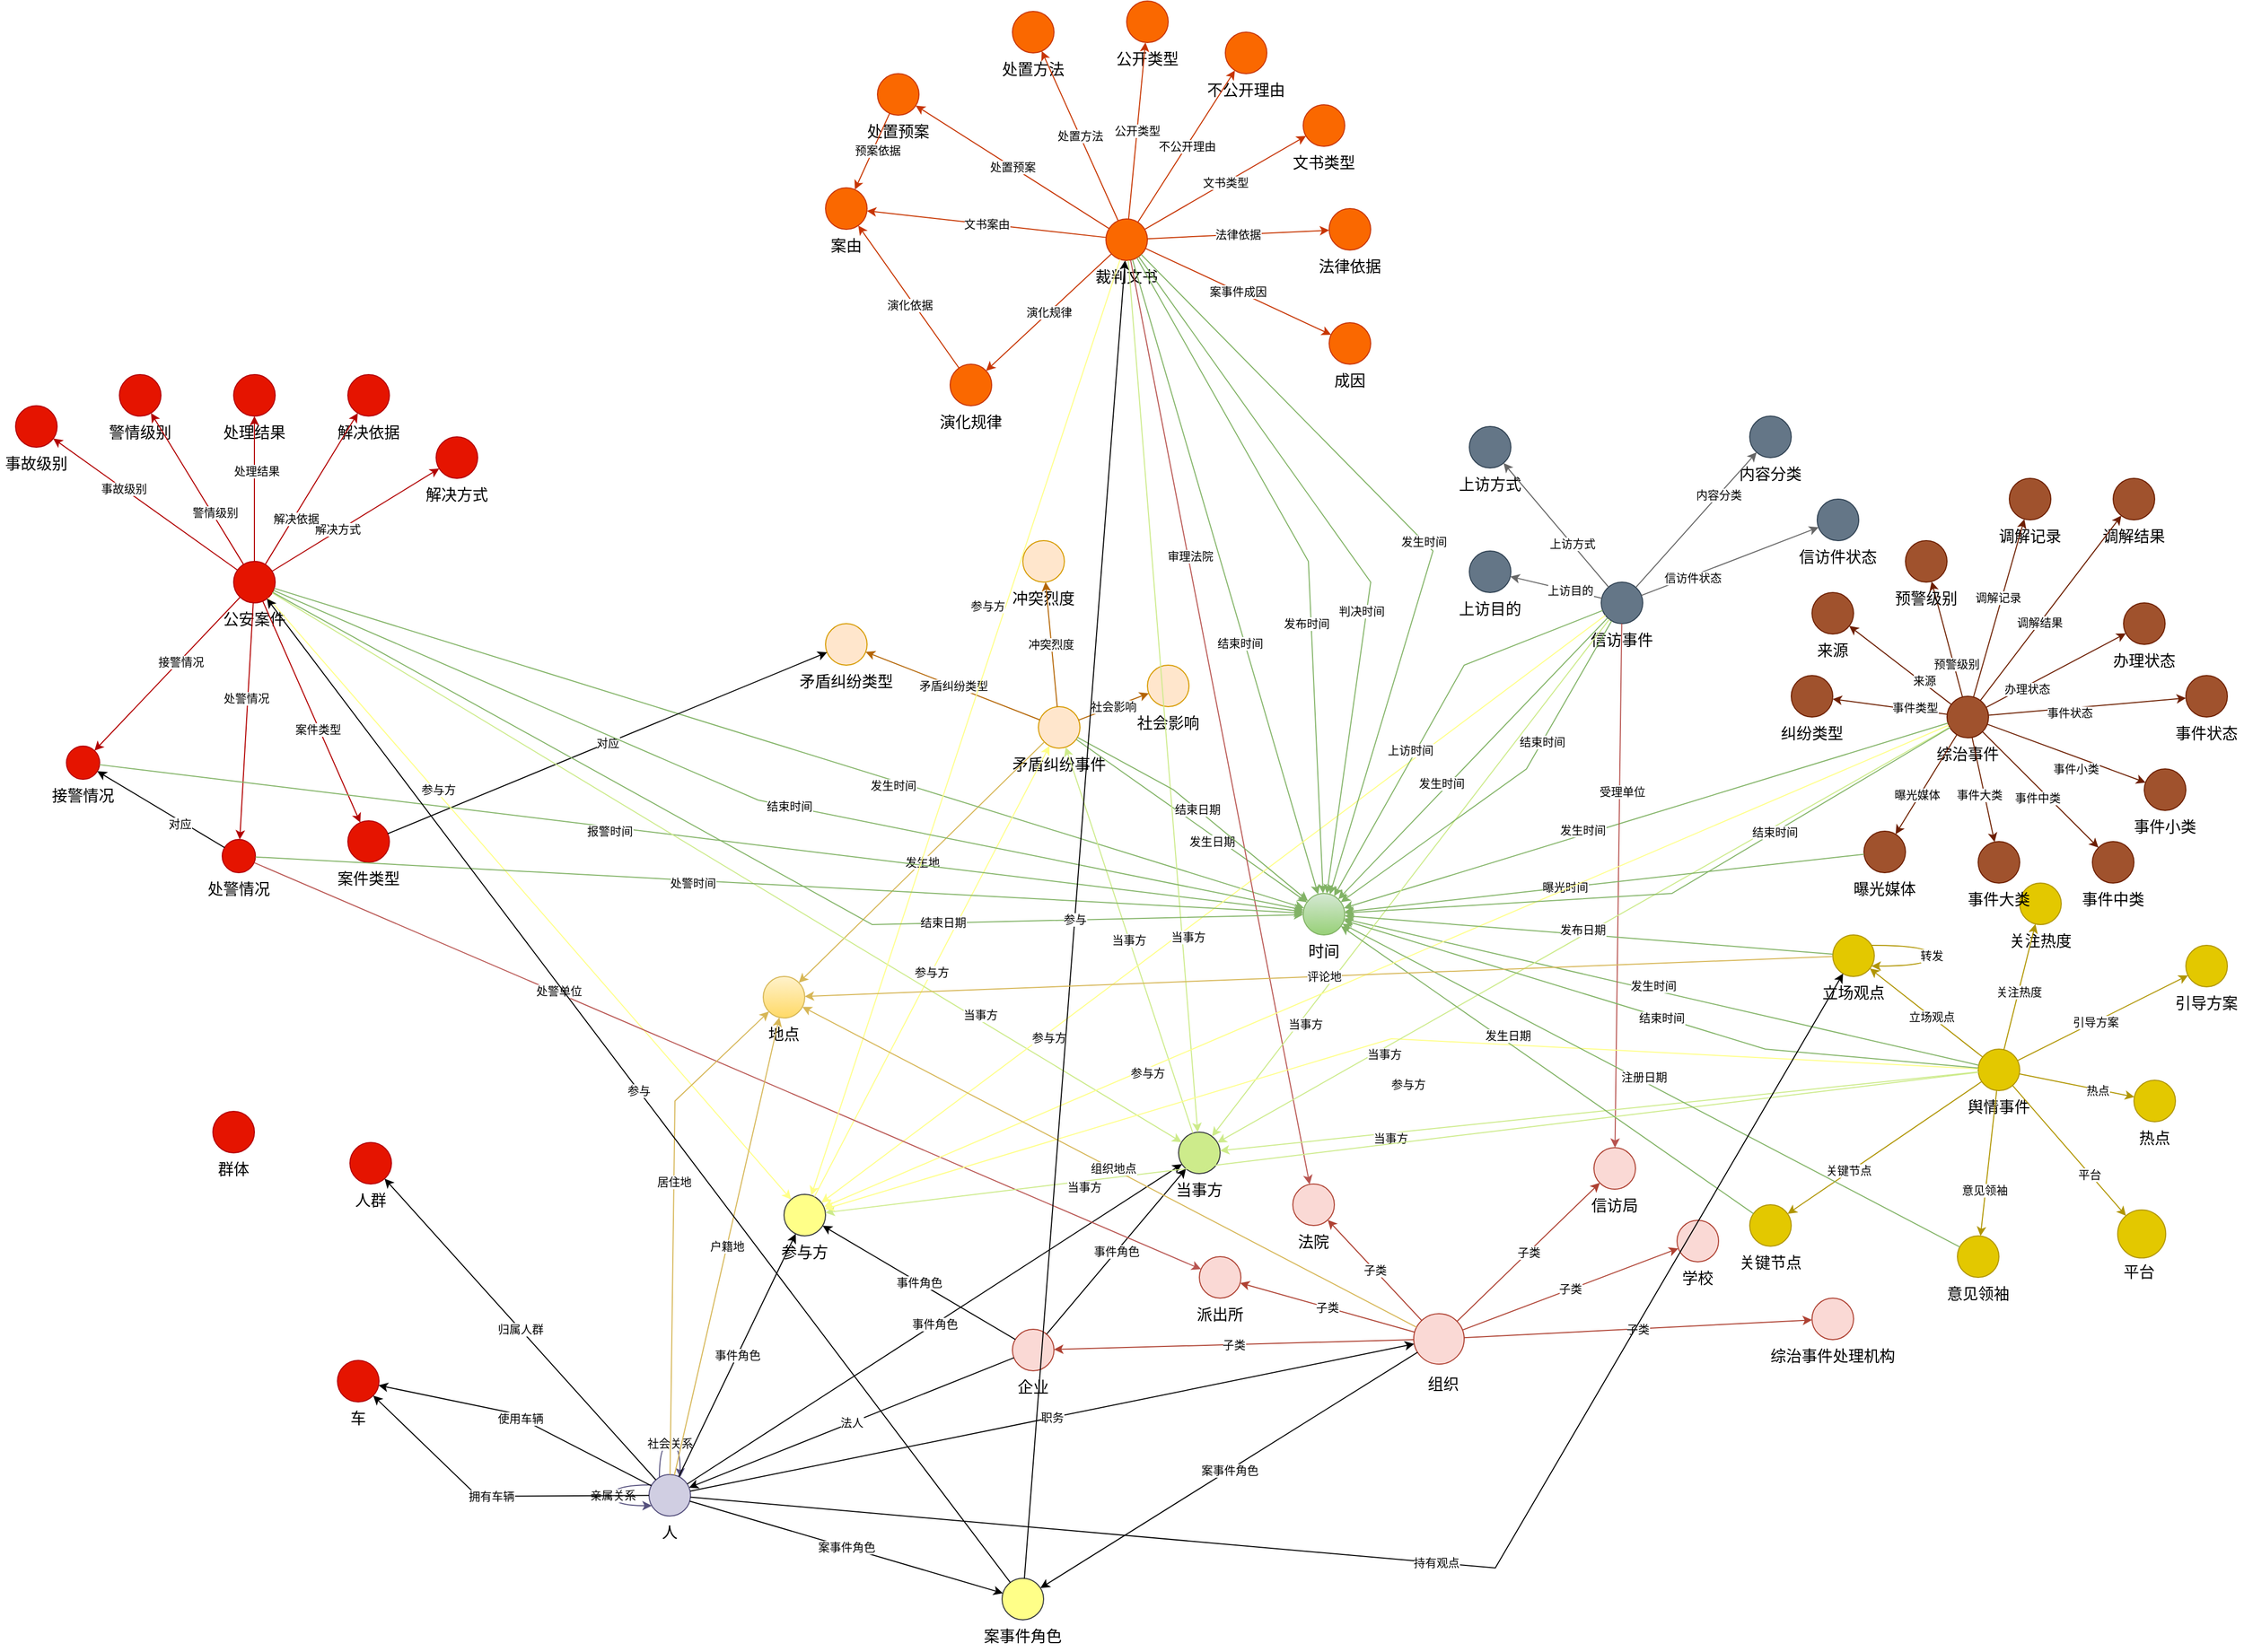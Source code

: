 <mxfile version="21.4.0" type="github">
  <diagram name="第 1 页" id="E4tbWnw8QCcIFIjOAOmc">
    <mxGraphModel dx="1776" dy="1639" grid="1" gridSize="10" guides="1" tooltips="1" connect="1" arrows="1" fold="1" page="1" pageScale="1" pageWidth="827" pageHeight="1169" math="0" shadow="0">
      <root>
        <mxCell id="0" />
        <mxCell id="1" parent="0" />
        <mxCell id="yKpHp2fMiz9Fm5kvjmpf-114" value="" style="group" parent="1" vertex="1" connectable="0">
          <mxGeometry x="200" y="70" width="100" height="70" as="geometry" />
        </mxCell>
        <mxCell id="yKpHp2fMiz9Fm5kvjmpf-115" value="&lt;span style=&quot;font-size: 15px;&quot;&gt;矛盾纠纷事件&lt;/span&gt;" style="text;html=1;strokeColor=none;fillColor=none;align=center;verticalAlign=middle;whiteSpace=wrap;rounded=0;" parent="yKpHp2fMiz9Fm5kvjmpf-114" vertex="1">
          <mxGeometry y="40" width="100" height="30" as="geometry" />
        </mxCell>
        <mxCell id="yKpHp2fMiz9Fm5kvjmpf-116" value="" style="ellipse;whiteSpace=wrap;html=1;aspect=fixed;fillColor=#ffe6cc;strokeColor=#d79b00;rounded=0;movableLabel=0;" parent="yKpHp2fMiz9Fm5kvjmpf-114" vertex="1">
          <mxGeometry x="30" width="40" height="40" as="geometry" />
        </mxCell>
        <object label="" id="地点标识">
          <mxCell style="group" parent="1" vertex="1" connectable="0">
            <mxGeometry x="-50" y="330.0" width="70" height="70" as="geometry" />
          </mxCell>
        </object>
        <mxCell id="yKpHp2fMiz9Fm5kvjmpf-121" value="&lt;span style=&quot;font-size: 15px;&quot;&gt;地点&lt;/span&gt;" style="text;html=1;strokeColor=none;fillColor=none;align=center;verticalAlign=middle;whiteSpace=wrap;rounded=0;" parent="地点标识" vertex="1">
          <mxGeometry y="40" width="70" height="30" as="geometry" />
        </mxCell>
        <mxCell id="yKpHp2fMiz9Fm5kvjmpf-122" value="" style="ellipse;whiteSpace=wrap;html=1;aspect=fixed;fillColor=#fff2cc;strokeColor=#d6b656;rounded=0;movableLabel=0;gradientColor=#ffd966;" parent="地点标识" vertex="1">
          <mxGeometry x="15" width="40" height="40" as="geometry" />
        </mxCell>
        <object label="" 名称="string" 描述="string，对案件的简要概述" id="string，公安案件编号">
          <mxCell style="group" parent="1" vertex="1" connectable="0">
            <mxGeometry x="-560" y="-70.0" width="70" height="70" as="geometry" />
          </mxCell>
        </object>
        <mxCell id="yKpHp2fMiz9Fm5kvjmpf-124" value="&lt;span style=&quot;font-size: 15px;&quot;&gt;公安案件&lt;/span&gt;" style="text;html=1;strokeColor=none;fillColor=none;align=center;verticalAlign=middle;whiteSpace=wrap;rounded=0;" parent="string，公安案件编号" vertex="1">
          <mxGeometry y="40" width="70" height="30" as="geometry" />
        </mxCell>
        <mxCell id="yKpHp2fMiz9Fm5kvjmpf-125" value="" style="ellipse;whiteSpace=wrap;html=1;aspect=fixed;fillColor=#e51400;strokeColor=#B20000;rounded=0;movableLabel=0;fontColor=#ffffff;" parent="string，公安案件编号" vertex="1">
          <mxGeometry x="15" width="40" height="40" as="geometry" />
        </mxCell>
        <object label="" 名称="string" 理由="string" 审判程序="string" 诉讼记录="string" 事实="string，裁判文书的内容描述" 判决结果="bool" 案例等级="bool" 案号="string" 案件类型="string" id="文书编号，标识不同的裁判文书">
          <mxCell style="group" parent="1" vertex="1" connectable="0">
            <mxGeometry x="280" y="-400.0" width="70" height="70" as="geometry" />
          </mxCell>
        </object>
        <mxCell id="yKpHp2fMiz9Fm5kvjmpf-127" value="&lt;span style=&quot;font-size: 15px;&quot;&gt;裁判文书&lt;/span&gt;" style="text;html=1;strokeColor=none;fillColor=none;align=center;verticalAlign=middle;whiteSpace=wrap;rounded=0;" parent="文书编号，标识不同的裁判文书" vertex="1">
          <mxGeometry y="40" width="70" height="30" as="geometry" />
        </mxCell>
        <mxCell id="yKpHp2fMiz9Fm5kvjmpf-128" value="" style="ellipse;whiteSpace=wrap;html=1;aspect=fixed;fillColor=#fa6800;strokeColor=#C73500;rounded=0;movableLabel=0;fontColor=#000000;" parent="文书编号，标识不同的裁判文书" vertex="1">
          <mxGeometry x="15" width="40" height="40" as="geometry" />
        </mxCell>
        <object label="" 重复="bool，是否重复上访" 描述="string，对信访事件的简要概述" 依法逐级走访="bool，是否依法逐级走访" 涉及人数="int" 随访人数="int" id="信访事件编号">
          <mxCell style="group" parent="1" vertex="1" connectable="0">
            <mxGeometry x="757" y="-50.0" width="70" height="70" as="geometry" />
          </mxCell>
        </object>
        <mxCell id="yKpHp2fMiz9Fm5kvjmpf-131" value="&lt;span style=&quot;font-size: 15px;&quot;&gt;信访事件&lt;/span&gt;" style="text;html=1;strokeColor=none;fillColor=none;align=center;verticalAlign=middle;whiteSpace=wrap;rounded=0;" parent="信访事件编号" vertex="1">
          <mxGeometry y="40" width="70" height="30" as="geometry" />
        </mxCell>
        <mxCell id="yKpHp2fMiz9Fm5kvjmpf-132" value="" style="ellipse;whiteSpace=wrap;html=1;aspect=fixed;fillColor=#647687;strokeColor=#314354;rounded=0;movableLabel=0;fontColor=#ffffff;" parent="信访事件编号" vertex="1">
          <mxGeometry x="15" width="40" height="40" as="geometry" />
        </mxCell>
        <object label="" 名称="string" 描述="string" 案件编号="string" 涉及人数="string" 纠纷规模="string" 办理意见="string" 排查编号="string" 批示内容="string" 指派领导="string" 来电号码="string" 联系方式="string" 登记人="string" 办理内容="string" 现场处理="bool" 调解成功="bool" 自动结案="bool" 话务事件="bool" 话务分类="string" 话务流水号="string" 信件类型="string" id="综治事件ID">
          <mxCell style="group" parent="1" vertex="1" connectable="0">
            <mxGeometry x="1090" y="60.0" width="70" height="70" as="geometry" />
          </mxCell>
        </object>
        <mxCell id="yKpHp2fMiz9Fm5kvjmpf-134" value="&lt;span style=&quot;font-size: 15px;&quot;&gt;综治事件&lt;/span&gt;" style="text;html=1;strokeColor=none;fillColor=none;align=center;verticalAlign=middle;whiteSpace=wrap;rounded=0;" parent="综治事件ID" vertex="1">
          <mxGeometry y="40" width="70" height="30" as="geometry" />
        </mxCell>
        <mxCell id="yKpHp2fMiz9Fm5kvjmpf-135" value="" style="ellipse;whiteSpace=wrap;html=1;aspect=fixed;fillColor=#a0522d;strokeColor=#6D1F00;rounded=0;movableLabel=0;fontColor=#ffffff;" parent="综治事件ID" vertex="1">
          <mxGeometry x="15" width="40" height="40" as="geometry" />
        </mxCell>
        <object label="" 名称="string" 描述="string，对舆情事件的概述" id="舆情事件ID">
          <mxCell style="group" parent="1" vertex="1" connectable="0">
            <mxGeometry x="1120" y="400.0" width="70" height="70" as="geometry" />
          </mxCell>
        </object>
        <mxCell id="yKpHp2fMiz9Fm5kvjmpf-137" value="&lt;span style=&quot;font-size: 15px;&quot;&gt;舆情事件&lt;/span&gt;" style="text;html=1;strokeColor=none;fillColor=none;align=center;verticalAlign=middle;whiteSpace=wrap;rounded=0;" parent="舆情事件ID" vertex="1">
          <mxGeometry y="40" width="70" height="30" as="geometry" />
        </mxCell>
        <mxCell id="yKpHp2fMiz9Fm5kvjmpf-138" value="" style="ellipse;whiteSpace=wrap;html=1;aspect=fixed;fillColor=#e3c800;strokeColor=#B09500;rounded=0;movableLabel=0;fontColor=#000000;" parent="舆情事件ID" vertex="1">
          <mxGeometry x="15" width="40" height="40" as="geometry" />
        </mxCell>
        <object label="" 名称="string" 性别="string" 出生日期="datetime" 民族="string" 国籍="string" 手机号码="string" 证件类型="string" 证件编号="string" 危害公共安全经历="bool，是否有危害公共安全经历" 案件嫌疑人="bool，是否为案件嫌疑人" 购买危险物品="bool，是否购买过管制刀具、汽油、易制毒制暴物品" 昼伏夜出="string，作息描述" 精神病重点人="bool，是否为精神病重点人" 上访记录="bool，是否有过上访记录" 失信人员="bool，是否为失信人员" 报警次数="int" 涉案次数="int" id="不同人的ID">
          <mxCell style="group" parent="1" vertex="1" connectable="0">
            <mxGeometry x="-160" y="810.0" width="70" height="70" as="geometry" />
          </mxCell>
        </object>
        <mxCell id="yKpHp2fMiz9Fm5kvjmpf-140" value="&lt;span style=&quot;font-size: 15px;&quot;&gt;人&lt;/span&gt;" style="text;html=1;strokeColor=none;fillColor=none;align=center;verticalAlign=middle;whiteSpace=wrap;rounded=0;" parent="不同人的ID" vertex="1">
          <mxGeometry y="40" width="70" height="30" as="geometry" />
        </mxCell>
        <mxCell id="yKpHp2fMiz9Fm5kvjmpf-141" value="" style="ellipse;whiteSpace=wrap;html=1;aspect=fixed;fillColor=#d0cee2;strokeColor=#56517e;rounded=0;movableLabel=0;" parent="不同人的ID" vertex="1">
          <mxGeometry x="15" width="40" height="40" as="geometry" />
        </mxCell>
        <mxCell id="yKpHp2fMiz9Fm5kvjmpf-185" value="亲属关系" style="endArrow=classic;html=1;rounded=0;fillColor=#d0cee2;strokeColor=#56517e;edgeStyle=orthogonalEdgeStyle;curved=1;" parent="不同人的ID" source="yKpHp2fMiz9Fm5kvjmpf-141" target="yKpHp2fMiz9Fm5kvjmpf-141" edge="1">
          <mxGeometry width="50" height="50" relative="1" as="geometry">
            <mxPoint x="-160" y="-90.0" as="sourcePoint" />
            <mxPoint x="30" y="-90.0" as="targetPoint" />
            <Array as="points">
              <mxPoint x="-20" y="20" />
            </Array>
          </mxGeometry>
        </mxCell>
        <mxCell id="yKpHp2fMiz9Fm5kvjmpf-187" value="社会关系" style="endArrow=classic;html=1;rounded=0;fillColor=#d0cee2;strokeColor=#56517e;edgeStyle=orthogonalEdgeStyle;curved=1;" parent="不同人的ID" source="yKpHp2fMiz9Fm5kvjmpf-141" target="yKpHp2fMiz9Fm5kvjmpf-141" edge="1">
          <mxGeometry width="50" height="50" relative="1" as="geometry">
            <mxPoint x="50" y="10.0" as="sourcePoint" />
            <mxPoint x="240" y="10.0" as="targetPoint" />
            <Array as="points">
              <mxPoint x="40" y="-30" />
            </Array>
          </mxGeometry>
        </mxCell>
        <object label="" id="组织大类标识">
          <mxCell style="group" parent="1" vertex="1" connectable="0">
            <mxGeometry x="570" y="655" width="100" height="85" as="geometry" />
          </mxCell>
        </object>
        <mxCell id="yKpHp2fMiz9Fm5kvjmpf-143" value="&lt;span style=&quot;font-size: 15px;&quot;&gt;组织&lt;/span&gt;" style="text;html=1;strokeColor=none;fillColor=none;align=center;verticalAlign=middle;whiteSpace=wrap;rounded=0;" parent="组织大类标识" vertex="1">
          <mxGeometry y="48.571" width="100" height="36.429" as="geometry" />
        </mxCell>
        <mxCell id="yKpHp2fMiz9Fm5kvjmpf-144" value="" style="ellipse;whiteSpace=wrap;html=1;aspect=fixed;fillColor=#fad9d5;strokeColor=#ae4132;rounded=0;movableLabel=0;" parent="组织大类标识" vertex="1">
          <mxGeometry x="21.429" width="48.571" height="48.571" as="geometry" />
        </mxCell>
        <object label="职务" 名称="string" id="string：职务ID">
          <mxCell style="endArrow=classic;html=1;rounded=0;" parent="1" source="yKpHp2fMiz9Fm5kvjmpf-141" target="yKpHp2fMiz9Fm5kvjmpf-144" edge="1">
            <mxGeometry width="50" height="50" relative="1" as="geometry">
              <mxPoint x="314" y="865" as="sourcePoint" />
              <mxPoint x="504" y="865" as="targetPoint" />
            </mxGeometry>
          </mxCell>
        </object>
        <mxCell id="yKpHp2fMiz9Fm5kvjmpf-149" value="" style="group" parent="1" vertex="1" connectable="0">
          <mxGeometry x="-5" y="-10.0" width="100" height="70" as="geometry" />
        </mxCell>
        <mxCell id="yKpHp2fMiz9Fm5kvjmpf-147" value="&lt;span style=&quot;font-size: 15px;&quot;&gt;矛盾纠纷类型&lt;/span&gt;" style="text;html=1;strokeColor=none;fillColor=none;align=center;verticalAlign=middle;whiteSpace=wrap;rounded=0;" parent="yKpHp2fMiz9Fm5kvjmpf-149" vertex="1">
          <mxGeometry y="40" width="100" height="30" as="geometry" />
        </mxCell>
        <mxCell id="yKpHp2fMiz9Fm5kvjmpf-148" value="" style="ellipse;whiteSpace=wrap;html=1;aspect=fixed;fillColor=#ffe6cc;strokeColor=#d79b00;rounded=0;movableLabel=0;" parent="yKpHp2fMiz9Fm5kvjmpf-149" vertex="1">
          <mxGeometry x="30" width="40" height="40" as="geometry" />
        </mxCell>
        <mxCell id="yKpHp2fMiz9Fm5kvjmpf-150" value="" style="group" parent="1" vertex="1" connectable="0">
          <mxGeometry x="200" y="-90" width="70" height="70" as="geometry" />
        </mxCell>
        <mxCell id="yKpHp2fMiz9Fm5kvjmpf-151" value="&lt;span style=&quot;font-size: 15px;&quot;&gt;冲突烈度&lt;/span&gt;" style="text;html=1;strokeColor=none;fillColor=none;align=center;verticalAlign=middle;whiteSpace=wrap;rounded=0;" parent="yKpHp2fMiz9Fm5kvjmpf-150" vertex="1">
          <mxGeometry y="40" width="70" height="30" as="geometry" />
        </mxCell>
        <mxCell id="yKpHp2fMiz9Fm5kvjmpf-152" value="" style="ellipse;whiteSpace=wrap;html=1;aspect=fixed;fillColor=#ffe6cc;strokeColor=#d79b00;rounded=0;movableLabel=0;" parent="yKpHp2fMiz9Fm5kvjmpf-150" vertex="1">
          <mxGeometry x="15" width="40" height="40" as="geometry" />
        </mxCell>
        <mxCell id="yKpHp2fMiz9Fm5kvjmpf-153" value="" style="group" parent="1" vertex="1" connectable="0">
          <mxGeometry x="320" y="30" width="70" height="70" as="geometry" />
        </mxCell>
        <mxCell id="yKpHp2fMiz9Fm5kvjmpf-154" value="&lt;span style=&quot;font-size: 15px;&quot;&gt;社会影响&lt;/span&gt;" style="text;html=1;strokeColor=none;fillColor=none;align=center;verticalAlign=middle;whiteSpace=wrap;rounded=0;" parent="yKpHp2fMiz9Fm5kvjmpf-153" vertex="1">
          <mxGeometry y="40" width="70" height="30" as="geometry" />
        </mxCell>
        <mxCell id="yKpHp2fMiz9Fm5kvjmpf-155" value="" style="ellipse;whiteSpace=wrap;html=1;aspect=fixed;fillColor=#ffe6cc;strokeColor=#d79b00;rounded=0;movableLabel=0;" parent="yKpHp2fMiz9Fm5kvjmpf-153" vertex="1">
          <mxGeometry x="15" width="40" height="40" as="geometry" />
        </mxCell>
        <mxCell id="yKpHp2fMiz9Fm5kvjmpf-156" value="社会影响" style="endArrow=classic;html=1;rounded=0;fillColor=#fad7ac;strokeColor=#b46504;" parent="1" source="yKpHp2fMiz9Fm5kvjmpf-116" target="yKpHp2fMiz9Fm5kvjmpf-155" edge="1">
          <mxGeometry width="50" height="50" relative="1" as="geometry">
            <mxPoint x="-30" y="180" as="sourcePoint" />
            <mxPoint x="160" y="180" as="targetPoint" />
          </mxGeometry>
        </mxCell>
        <mxCell id="yKpHp2fMiz9Fm5kvjmpf-157" value="矛盾纠纷类型" style="endArrow=classic;html=1;rounded=0;fillColor=#fad7ac;strokeColor=#b46504;" parent="1" source="yKpHp2fMiz9Fm5kvjmpf-116" target="yKpHp2fMiz9Fm5kvjmpf-148" edge="1">
          <mxGeometry width="50" height="50" relative="1" as="geometry">
            <mxPoint x="142" y="120" as="sourcePoint" />
            <mxPoint x="156" y="200" as="targetPoint" />
          </mxGeometry>
        </mxCell>
        <mxCell id="yKpHp2fMiz9Fm5kvjmpf-158" value="冲突烈度" style="endArrow=classic;html=1;rounded=0;fillColor=#fad7ac;strokeColor=#b46504;" parent="1" source="yKpHp2fMiz9Fm5kvjmpf-116" target="yKpHp2fMiz9Fm5kvjmpf-152" edge="1">
          <mxGeometry width="50" height="50" relative="1" as="geometry">
            <mxPoint x="57" y="80" as="sourcePoint" />
            <mxPoint x="-50" y="166" as="targetPoint" />
          </mxGeometry>
        </mxCell>
        <mxCell id="yKpHp2fMiz9Fm5kvjmpf-159" value="发生地" style="endArrow=classic;html=1;rounded=0;fillColor=#fff2cc;gradientColor=#ffd966;strokeColor=#d6b656;" parent="1" source="yKpHp2fMiz9Fm5kvjmpf-116" target="yKpHp2fMiz9Fm5kvjmpf-122" edge="1">
          <mxGeometry width="50" height="50" relative="1" as="geometry">
            <mxPoint x="270" y="250" as="sourcePoint" />
            <mxPoint x="460" y="250" as="targetPoint" />
          </mxGeometry>
        </mxCell>
        <mxCell id="yKpHp2fMiz9Fm5kvjmpf-160" value="发生日期" style="endArrow=classic;html=1;rounded=0;fillColor=#d5e8d4;gradientColor=#97d077;strokeColor=#82b366;" parent="1" source="yKpHp2fMiz9Fm5kvjmpf-116" target="yKpHp2fMiz9Fm5kvjmpf-119" edge="1">
          <mxGeometry x="0.205" y="-5" width="50" height="50" relative="1" as="geometry">
            <mxPoint x="549" y="270" as="sourcePoint" />
            <mxPoint x="379" y="170" as="targetPoint" />
            <mxPoint as="offset" />
          </mxGeometry>
        </mxCell>
        <mxCell id="yKpHp2fMiz9Fm5kvjmpf-161" value="发生时间" style="endArrow=classic;html=1;rounded=0;fillColor=#d5e8d4;gradientColor=#97d077;strokeColor=#82b366;" parent="1" source="yKpHp2fMiz9Fm5kvjmpf-125" target="yKpHp2fMiz9Fm5kvjmpf-119" edge="1">
          <mxGeometry x="0.205" y="-5" width="50" height="50" relative="1" as="geometry">
            <mxPoint x="456" y="350" as="sourcePoint" />
            <mxPoint x="608" y="260" as="targetPoint" />
            <mxPoint as="offset" />
          </mxGeometry>
        </mxCell>
        <mxCell id="yKpHp2fMiz9Fm5kvjmpf-162" value="结束时间" style="endArrow=classic;html=1;rounded=0;fillColor=#d5e8d4;gradientColor=#97d077;strokeColor=#82b366;" parent="1" source="yKpHp2fMiz9Fm5kvjmpf-128" target="yKpHp2fMiz9Fm5kvjmpf-119" edge="1">
          <mxGeometry x="0.205" y="-5" width="50" height="50" relative="1" as="geometry">
            <mxPoint x="153" y="9" as="sourcePoint" />
            <mxPoint x="607" y="241" as="targetPoint" />
            <mxPoint as="offset" />
          </mxGeometry>
        </mxCell>
        <mxCell id="yKpHp2fMiz9Fm5kvjmpf-163" value="发生时间" style="endArrow=classic;html=1;rounded=0;fillColor=#d5e8d4;gradientColor=#97d077;strokeColor=#82b366;" parent="1" source="yKpHp2fMiz9Fm5kvjmpf-138" target="yKpHp2fMiz9Fm5kvjmpf-119" edge="1">
          <mxGeometry x="0.029" y="-4" width="50" height="50" relative="1" as="geometry">
            <mxPoint x="261" y="-8" as="sourcePoint" />
            <mxPoint x="609" y="238" as="targetPoint" />
            <mxPoint as="offset" />
          </mxGeometry>
        </mxCell>
        <mxCell id="yKpHp2fMiz9Fm5kvjmpf-164" value="发生时间" style="endArrow=classic;html=1;rounded=0;fillColor=#d5e8d4;gradientColor=#97d077;strokeColor=#82b366;" parent="1" source="yKpHp2fMiz9Fm5kvjmpf-132" target="yKpHp2fMiz9Fm5kvjmpf-119" edge="1">
          <mxGeometry x="0.205" y="-5" width="50" height="50" relative="1" as="geometry">
            <mxPoint x="271" y="2" as="sourcePoint" />
            <mxPoint x="619" y="248" as="targetPoint" />
            <mxPoint as="offset" />
          </mxGeometry>
        </mxCell>
        <mxCell id="yKpHp2fMiz9Fm5kvjmpf-165" value="发生时间" style="endArrow=classic;html=1;rounded=0;fillColor=#d5e8d4;gradientColor=#97d077;strokeColor=#82b366;" parent="1" source="yKpHp2fMiz9Fm5kvjmpf-135" target="yKpHp2fMiz9Fm5kvjmpf-119" edge="1">
          <mxGeometry x="0.206" y="-5" width="50" height="50" relative="1" as="geometry">
            <mxPoint x="513" y="8" as="sourcePoint" />
            <mxPoint x="617" y="232" as="targetPoint" />
            <mxPoint as="offset" />
          </mxGeometry>
        </mxCell>
        <object label="" 名称="string" 行政类别="string" 经营范围="string" 联系电话="string" 电子邮箱="string" id="不同企业ID">
          <mxCell style="group" parent="1" vertex="1" connectable="0">
            <mxGeometry x="190" y="670.0" width="70" height="70" as="geometry" />
          </mxCell>
        </object>
        <mxCell id="yKpHp2fMiz9Fm5kvjmpf-167" value="&lt;span style=&quot;font-size: 15px;&quot;&gt;企业&lt;/span&gt;" style="text;html=1;strokeColor=none;fillColor=none;align=center;verticalAlign=middle;whiteSpace=wrap;rounded=0;" parent="不同企业ID" vertex="1">
          <mxGeometry y="40" width="70" height="30" as="geometry" />
        </mxCell>
        <mxCell id="yKpHp2fMiz9Fm5kvjmpf-168" value="" style="ellipse;whiteSpace=wrap;html=1;aspect=fixed;fillColor=#fad9d5;strokeColor=#ae4132;rounded=0;movableLabel=0;" parent="不同企业ID" vertex="1">
          <mxGeometry x="15" width="40" height="40" as="geometry" />
        </mxCell>
        <object label="" 名称="string" id="不同派出所的ID">
          <mxCell style="group" parent="1" vertex="1" connectable="0">
            <mxGeometry x="370" y="600.0" width="70" height="70" as="geometry" />
          </mxCell>
        </object>
        <mxCell id="yKpHp2fMiz9Fm5kvjmpf-170" value="&lt;span style=&quot;font-size: 15px;&quot;&gt;派出所&lt;/span&gt;" style="text;html=1;strokeColor=none;fillColor=none;align=center;verticalAlign=middle;whiteSpace=wrap;rounded=0;" parent="不同派出所的ID" vertex="1">
          <mxGeometry y="40" width="70" height="30" as="geometry" />
        </mxCell>
        <mxCell id="yKpHp2fMiz9Fm5kvjmpf-171" value="" style="ellipse;whiteSpace=wrap;html=1;aspect=fixed;fillColor=#fad9d5;strokeColor=#ae4132;rounded=0;movableLabel=0;" parent="不同派出所的ID" vertex="1">
          <mxGeometry x="15" width="40" height="40" as="geometry" />
        </mxCell>
        <object label="" 名称="string" id="标识不同法院的ID">
          <mxCell style="group" parent="1" vertex="1" connectable="0">
            <mxGeometry x="460" y="530.0" width="70" height="70" as="geometry" />
          </mxCell>
        </object>
        <mxCell id="yKpHp2fMiz9Fm5kvjmpf-173" value="&lt;span style=&quot;font-size: 15px;&quot;&gt;法院&lt;/span&gt;" style="text;html=1;strokeColor=none;fillColor=none;align=center;verticalAlign=middle;whiteSpace=wrap;rounded=0;" parent="标识不同法院的ID" vertex="1">
          <mxGeometry y="40" width="70" height="30" as="geometry" />
        </mxCell>
        <mxCell id="yKpHp2fMiz9Fm5kvjmpf-174" value="" style="ellipse;whiteSpace=wrap;html=1;aspect=fixed;fillColor=#fad9d5;strokeColor=#ae4132;rounded=0;movableLabel=0;" parent="标识不同法院的ID" vertex="1">
          <mxGeometry x="15" width="40" height="40" as="geometry" />
        </mxCell>
        <object label="" 名称="string" id="标识不同信访局的ID">
          <mxCell style="group" parent="1" vertex="1" connectable="0">
            <mxGeometry x="750" y="495.0" width="70" height="70" as="geometry" />
          </mxCell>
        </object>
        <mxCell id="yKpHp2fMiz9Fm5kvjmpf-176" value="&lt;span style=&quot;font-size: 15px;&quot;&gt;信访局&lt;/span&gt;" style="text;html=1;strokeColor=none;fillColor=none;align=center;verticalAlign=middle;whiteSpace=wrap;rounded=0;" parent="标识不同信访局的ID" vertex="1">
          <mxGeometry y="40" width="70" height="30" as="geometry" />
        </mxCell>
        <mxCell id="yKpHp2fMiz9Fm5kvjmpf-177" value="" style="ellipse;whiteSpace=wrap;html=1;aspect=fixed;fillColor=#fad9d5;strokeColor=#ae4132;rounded=0;movableLabel=0;" parent="标识不同信访局的ID" vertex="1">
          <mxGeometry x="15" width="40" height="40" as="geometry" />
        </mxCell>
        <mxCell id="yKpHp2fMiz9Fm5kvjmpf-179" value="子类" style="endArrow=classic;html=1;rounded=0;fillColor=#fad9d5;strokeColor=#ae4132;" parent="1" source="yKpHp2fMiz9Fm5kvjmpf-144" target="yKpHp2fMiz9Fm5kvjmpf-168" edge="1">
          <mxGeometry width="50" height="50" relative="1" as="geometry">
            <mxPoint x="270" y="820" as="sourcePoint" />
            <mxPoint x="460" y="820" as="targetPoint" />
          </mxGeometry>
        </mxCell>
        <mxCell id="yKpHp2fMiz9Fm5kvjmpf-180" value="子类" style="endArrow=classic;html=1;rounded=0;fillColor=#fad9d5;strokeColor=#ae4132;" parent="1" source="yKpHp2fMiz9Fm5kvjmpf-144" target="yKpHp2fMiz9Fm5kvjmpf-171" edge="1">
          <mxGeometry width="50" height="50" relative="1" as="geometry">
            <mxPoint x="602" y="825" as="sourcePoint" />
            <mxPoint x="519" y="915" as="targetPoint" />
          </mxGeometry>
        </mxCell>
        <mxCell id="yKpHp2fMiz9Fm5kvjmpf-181" value="子类" style="endArrow=classic;html=1;rounded=0;fillColor=#fad9d5;strokeColor=#ae4132;" parent="1" source="yKpHp2fMiz9Fm5kvjmpf-144" target="yKpHp2fMiz9Fm5kvjmpf-174" edge="1">
          <mxGeometry width="50" height="50" relative="1" as="geometry">
            <mxPoint x="612" y="830" as="sourcePoint" />
            <mxPoint x="601" y="910" as="targetPoint" />
          </mxGeometry>
        </mxCell>
        <mxCell id="yKpHp2fMiz9Fm5kvjmpf-182" value="子类" style="endArrow=classic;html=1;rounded=0;fillColor=#fad9d5;strokeColor=#ae4132;" parent="1" source="yKpHp2fMiz9Fm5kvjmpf-144" target="yKpHp2fMiz9Fm5kvjmpf-177" edge="1">
          <mxGeometry width="50" height="50" relative="1" as="geometry">
            <mxPoint x="626" y="827" as="sourcePoint" />
            <mxPoint x="681" y="913" as="targetPoint" />
          </mxGeometry>
        </mxCell>
        <mxCell id="yKpHp2fMiz9Fm5kvjmpf-183" value="法人" style="endArrow=classic;html=1;rounded=0;" parent="1" source="yKpHp2fMiz9Fm5kvjmpf-168" target="yKpHp2fMiz9Fm5kvjmpf-141" edge="1">
          <mxGeometry width="50" height="50" relative="1" as="geometry">
            <mxPoint x="310" y="820" as="sourcePoint" />
            <mxPoint x="260" y="810" as="targetPoint" />
          </mxGeometry>
        </mxCell>
        <object label="" 名称="string" id="string，案件类型的代码">
          <mxCell style="group" parent="1" vertex="1" connectable="0">
            <mxGeometry x="-450" y="180.0" width="70" height="70" as="geometry" />
          </mxCell>
        </object>
        <mxCell id="yKpHp2fMiz9Fm5kvjmpf-192" value="&lt;span style=&quot;font-size: 15px;&quot;&gt;案件类型&lt;/span&gt;" style="text;html=1;strokeColor=none;fillColor=none;align=center;verticalAlign=middle;whiteSpace=wrap;rounded=0;" parent="string，案件类型的代码" vertex="1">
          <mxGeometry y="40" width="70" height="30" as="geometry" />
        </mxCell>
        <mxCell id="yKpHp2fMiz9Fm5kvjmpf-193" value="" style="ellipse;whiteSpace=wrap;html=1;aspect=fixed;fillColor=#e51400;strokeColor=#B20000;rounded=0;movableLabel=0;fontColor=#ffffff;" parent="string，案件类型的代码" vertex="1">
          <mxGeometry x="15" width="40" height="40" as="geometry" />
        </mxCell>
        <mxCell id="yKpHp2fMiz9Fm5kvjmpf-194" value="案件类型" style="endArrow=classic;html=1;rounded=0;fillColor=#e51400;strokeColor=#B20000;" parent="1" source="yKpHp2fMiz9Fm5kvjmpf-125" target="yKpHp2fMiz9Fm5kvjmpf-193" edge="1">
          <mxGeometry x="0.158" width="50" height="50" relative="1" as="geometry">
            <mxPoint x="-20" y="230" as="sourcePoint" />
            <mxPoint x="170" y="230" as="targetPoint" />
            <mxPoint x="-1" as="offset" />
          </mxGeometry>
        </mxCell>
        <mxCell id="yKpHp2fMiz9Fm5kvjmpf-195" value="对应" style="endArrow=classic;html=1;rounded=0;" parent="1" source="yKpHp2fMiz9Fm5kvjmpf-193" target="yKpHp2fMiz9Fm5kvjmpf-148" edge="1">
          <mxGeometry width="50" height="50" relative="1" as="geometry">
            <mxPoint x="80" y="230" as="sourcePoint" />
            <mxPoint x="270" y="230" as="targetPoint" />
          </mxGeometry>
        </mxCell>
        <mxCell id="yKpHp2fMiz9Fm5kvjmpf-199" value="" style="group" parent="1" vertex="1" connectable="0">
          <mxGeometry x="-30" y="540.0" width="70" height="70" as="geometry" />
        </mxCell>
        <mxCell id="yKpHp2fMiz9Fm5kvjmpf-200" value="&lt;span style=&quot;font-size: 15px;&quot;&gt;参与方&lt;/span&gt;" style="text;html=1;strokeColor=none;fillColor=none;align=center;verticalAlign=middle;whiteSpace=wrap;rounded=0;" parent="yKpHp2fMiz9Fm5kvjmpf-199" vertex="1">
          <mxGeometry y="40" width="70" height="30" as="geometry" />
        </mxCell>
        <mxCell id="yKpHp2fMiz9Fm5kvjmpf-201" value="" style="ellipse;whiteSpace=wrap;html=1;aspect=fixed;fillColor=#ffff88;strokeColor=#36393d;rounded=0;movableLabel=0;" parent="yKpHp2fMiz9Fm5kvjmpf-199" vertex="1">
          <mxGeometry x="15" width="40" height="40" as="geometry" />
        </mxCell>
        <mxCell id="yKpHp2fMiz9Fm5kvjmpf-202" value="" style="group" parent="1" vertex="1" connectable="0">
          <mxGeometry x="350" y="480.0" width="70" height="70" as="geometry" />
        </mxCell>
        <mxCell id="yKpHp2fMiz9Fm5kvjmpf-203" value="&lt;span style=&quot;font-size: 15px;&quot;&gt;当事方&lt;/span&gt;" style="text;html=1;strokeColor=none;fillColor=none;align=center;verticalAlign=middle;whiteSpace=wrap;rounded=0;" parent="yKpHp2fMiz9Fm5kvjmpf-202" vertex="1">
          <mxGeometry y="40" width="70" height="30" as="geometry" />
        </mxCell>
        <mxCell id="yKpHp2fMiz9Fm5kvjmpf-204" value="" style="ellipse;whiteSpace=wrap;html=1;aspect=fixed;fillColor=#cdeb8b;strokeColor=#36393d;rounded=0;movableLabel=0;" parent="yKpHp2fMiz9Fm5kvjmpf-202" vertex="1">
          <mxGeometry x="15" width="40" height="40" as="geometry" />
        </mxCell>
        <mxCell id="yKpHp2fMiz9Fm5kvjmpf-206" value="事件角色" style="endArrow=classic;html=1;rounded=0;" parent="1" source="yKpHp2fMiz9Fm5kvjmpf-141" target="yKpHp2fMiz9Fm5kvjmpf-201" edge="1">
          <mxGeometry width="50" height="50" relative="1" as="geometry">
            <mxPoint x="380" y="510" as="sourcePoint" />
            <mxPoint x="570" y="510" as="targetPoint" />
          </mxGeometry>
        </mxCell>
        <mxCell id="yKpHp2fMiz9Fm5kvjmpf-207" value="事件角色" style="endArrow=classic;html=1;rounded=0;" parent="1" source="yKpHp2fMiz9Fm5kvjmpf-141" target="yKpHp2fMiz9Fm5kvjmpf-204" edge="1">
          <mxGeometry width="50" height="50" relative="1" as="geometry">
            <mxPoint x="161" y="911" as="sourcePoint" />
            <mxPoint x="219" y="719" as="targetPoint" />
          </mxGeometry>
        </mxCell>
        <mxCell id="yKpHp2fMiz9Fm5kvjmpf-208" value="事件角色" style="endArrow=classic;html=1;rounded=0;" parent="1" source="yKpHp2fMiz9Fm5kvjmpf-168" target="yKpHp2fMiz9Fm5kvjmpf-201" edge="1">
          <mxGeometry width="50" height="50" relative="1" as="geometry">
            <mxPoint x="170" y="917" as="sourcePoint" />
            <mxPoint x="410" y="713" as="targetPoint" />
          </mxGeometry>
        </mxCell>
        <mxCell id="yKpHp2fMiz9Fm5kvjmpf-209" value="事件角色" style="endArrow=classic;html=1;rounded=0;" parent="1" source="yKpHp2fMiz9Fm5kvjmpf-168" target="yKpHp2fMiz9Fm5kvjmpf-204" edge="1">
          <mxGeometry width="50" height="50" relative="1" as="geometry">
            <mxPoint x="380" y="820" as="sourcePoint" />
            <mxPoint x="239" y="715" as="targetPoint" />
          </mxGeometry>
        </mxCell>
        <mxCell id="yKpHp2fMiz9Fm5kvjmpf-210" value="当事方" style="endArrow=classic;html=1;rounded=0;fillColor=#cdeb8b;strokeColor=#cdeb8b;" parent="1" source="yKpHp2fMiz9Fm5kvjmpf-204" target="yKpHp2fMiz9Fm5kvjmpf-116" edge="1">
          <mxGeometry width="50" height="50" relative="1" as="geometry">
            <mxPoint x="380" y="510" as="sourcePoint" />
            <mxPoint x="570" y="510" as="targetPoint" />
          </mxGeometry>
        </mxCell>
        <mxCell id="yKpHp2fMiz9Fm5kvjmpf-211" value="参与方" style="endArrow=classic;html=1;rounded=0;fillColor=#ffff88;strokeColor=#ffff88;" parent="1" source="yKpHp2fMiz9Fm5kvjmpf-201" target="yKpHp2fMiz9Fm5kvjmpf-116" edge="1">
          <mxGeometry x="-0.005" width="50" height="50" relative="1" as="geometry">
            <mxPoint x="224" y="630" as="sourcePoint" />
            <mxPoint x="414" y="630" as="targetPoint" />
            <mxPoint as="offset" />
          </mxGeometry>
        </mxCell>
        <object label="" 名称="string" id="文书类型ID标识，wslx+代码">
          <mxCell style="group" parent="1" vertex="1" connectable="0">
            <mxGeometry x="470" y="-510.0" width="70" height="70" as="geometry" />
          </mxCell>
        </object>
        <mxCell id="MKJ7ITHvyfjbC-ioKjQq-2" value="&lt;span style=&quot;font-size: 15px;&quot;&gt;文书类型&lt;/span&gt;" style="text;html=1;strokeColor=none;fillColor=none;align=center;verticalAlign=middle;whiteSpace=wrap;rounded=0;" parent="文书类型ID标识，wslx+代码" vertex="1">
          <mxGeometry y="40" width="70" height="30" as="geometry" />
        </mxCell>
        <mxCell id="MKJ7ITHvyfjbC-ioKjQq-3" value="" style="ellipse;whiteSpace=wrap;html=1;aspect=fixed;fillColor=#fa6800;strokeColor=#C73500;rounded=0;movableLabel=0;fontColor=#000000;" parent="文书类型ID标识，wslx+代码" vertex="1">
          <mxGeometry x="15" width="40" height="40" as="geometry" />
        </mxCell>
        <mxCell id="MKJ7ITHvyfjbC-ioKjQq-4" value="文书类型" style="endArrow=classic;html=1;rounded=0;fillColor=#fa6800;strokeColor=#C73500;" parent="1" source="yKpHp2fMiz9Fm5kvjmpf-128" target="MKJ7ITHvyfjbC-ioKjQq-3" edge="1">
          <mxGeometry width="50" height="50" relative="1" as="geometry">
            <mxPoint x="330" y="140" as="sourcePoint" />
            <mxPoint x="520" y="140" as="targetPoint" />
          </mxGeometry>
        </mxCell>
        <object label="" 名称="string" id="事故级别ID标识">
          <mxCell style="group" parent="1" vertex="1" connectable="0">
            <mxGeometry x="-770" y="-220.0" width="70" height="70" as="geometry" />
          </mxCell>
        </object>
        <mxCell id="R-SSQPyZMVsBU4lyyO6I-3" value="&lt;span style=&quot;font-size: 15px;&quot;&gt;事故级别&lt;/span&gt;" style="text;html=1;strokeColor=none;fillColor=none;align=center;verticalAlign=middle;whiteSpace=wrap;rounded=0;" parent="事故级别ID标识" vertex="1">
          <mxGeometry y="40" width="70" height="30" as="geometry" />
        </mxCell>
        <mxCell id="R-SSQPyZMVsBU4lyyO6I-4" value="" style="ellipse;whiteSpace=wrap;html=1;aspect=fixed;fillColor=#e51400;strokeColor=#B20000;rounded=0;movableLabel=0;fontColor=#ffffff;" parent="事故级别ID标识" vertex="1">
          <mxGeometry x="15" width="40" height="40" as="geometry" />
        </mxCell>
        <object label="" 名称="string" id="警情级别ID标识">
          <mxCell style="group;fillColor=none;fontColor=#ffffff;strokeColor=none;" parent="1" vertex="1" connectable="0">
            <mxGeometry x="-670" y="-250" width="70" height="70" as="geometry" />
          </mxCell>
        </object>
        <mxCell id="R-SSQPyZMVsBU4lyyO6I-6" value="&lt;span style=&quot;font-size: 15px;&quot;&gt;警情级别&lt;/span&gt;" style="text;html=1;strokeColor=none;fillColor=none;align=center;verticalAlign=middle;whiteSpace=wrap;rounded=0;" parent="警情级别ID标识" vertex="1">
          <mxGeometry y="40" width="70" height="30" as="geometry" />
        </mxCell>
        <mxCell id="R-SSQPyZMVsBU4lyyO6I-7" value="" style="ellipse;whiteSpace=wrap;html=1;aspect=fixed;fillColor=#e51400;strokeColor=#B20000;rounded=0;movableLabel=0;fontColor=#ffffff;" parent="警情级别ID标识" vertex="1">
          <mxGeometry x="15" width="40" height="40" as="geometry" />
        </mxCell>
        <object label="" 名称="string" id="string，处理结果ID">
          <mxCell style="group" parent="1" vertex="1" connectable="0">
            <mxGeometry x="-560" y="-250.0" width="70" height="70" as="geometry" />
          </mxCell>
        </object>
        <mxCell id="R-SSQPyZMVsBU4lyyO6I-9" value="&lt;span style=&quot;font-size: 15px;&quot;&gt;处理结果&lt;/span&gt;" style="text;html=1;strokeColor=none;fillColor=none;align=center;verticalAlign=middle;whiteSpace=wrap;rounded=0;" parent="string，处理结果ID" vertex="1">
          <mxGeometry y="40" width="70" height="30" as="geometry" />
        </mxCell>
        <mxCell id="R-SSQPyZMVsBU4lyyO6I-10" value="" style="ellipse;whiteSpace=wrap;html=1;aspect=fixed;fillColor=#e51400;strokeColor=#B20000;rounded=0;movableLabel=0;fontColor=#ffffff;" parent="string，处理结果ID" vertex="1">
          <mxGeometry x="15" width="40" height="40" as="geometry" />
        </mxCell>
        <object label="" 名称="string" id="string，解决依据ID">
          <mxCell style="group;fillColor=none;fontColor=#ffffff;strokeColor=none;" parent="1" vertex="1" connectable="0">
            <mxGeometry x="-450" y="-250.0" width="70" height="70" as="geometry" />
          </mxCell>
        </object>
        <mxCell id="R-SSQPyZMVsBU4lyyO6I-12" value="&lt;span style=&quot;font-size: 15px;&quot;&gt;解决依据&lt;/span&gt;" style="text;html=1;strokeColor=none;fillColor=none;align=center;verticalAlign=middle;whiteSpace=wrap;rounded=0;" parent="string，解决依据ID" vertex="1">
          <mxGeometry y="40" width="70" height="30" as="geometry" />
        </mxCell>
        <mxCell id="R-SSQPyZMVsBU4lyyO6I-13" value="" style="ellipse;whiteSpace=wrap;html=1;aspect=fixed;fillColor=#e51400;strokeColor=#B20000;rounded=0;movableLabel=0;fontColor=#ffffff;" parent="string，解决依据ID" vertex="1">
          <mxGeometry x="15" width="40" height="40" as="geometry" />
        </mxCell>
        <object label="" 名称="string" id="string，解决方式ID">
          <mxCell style="group" parent="1" vertex="1" connectable="0">
            <mxGeometry x="-365" y="-190.0" width="70" height="70" as="geometry" />
          </mxCell>
        </object>
        <mxCell id="R-SSQPyZMVsBU4lyyO6I-15" value="&lt;span style=&quot;font-size: 15px;&quot;&gt;解决方式&lt;/span&gt;" style="text;html=1;strokeColor=none;fillColor=none;align=center;verticalAlign=middle;whiteSpace=wrap;rounded=0;" parent="string，解决方式ID" vertex="1">
          <mxGeometry y="40" width="70" height="30" as="geometry" />
        </mxCell>
        <mxCell id="R-SSQPyZMVsBU4lyyO6I-16" value="" style="ellipse;whiteSpace=wrap;html=1;aspect=fixed;fillColor=#e51400;strokeColor=#B20000;rounded=0;movableLabel=0;fontColor=#ffffff;" parent="string，解决方式ID" vertex="1">
          <mxGeometry x="15" width="40" height="40" as="geometry" />
        </mxCell>
        <mxCell id="R-SSQPyZMVsBU4lyyO6I-19" value="" style="endArrow=classic;html=1;rounded=0;fillColor=#e51400;strokeColor=#B20000;" parent="1" source="yKpHp2fMiz9Fm5kvjmpf-125" target="R-SSQPyZMVsBU4lyyO6I-16" edge="1">
          <mxGeometry width="50" height="50" relative="1" as="geometry">
            <mxPoint x="-40" y="210" as="sourcePoint" />
            <mxPoint x="10" y="160" as="targetPoint" />
          </mxGeometry>
        </mxCell>
        <mxCell id="R-SSQPyZMVsBU4lyyO6I-51" value="解决方式" style="edgeLabel;html=1;align=center;verticalAlign=middle;resizable=0;points=[];" parent="R-SSQPyZMVsBU4lyyO6I-19" vertex="1" connectable="0">
          <mxGeometry x="-0.208" y="2" relative="1" as="geometry">
            <mxPoint as="offset" />
          </mxGeometry>
        </mxCell>
        <mxCell id="R-SSQPyZMVsBU4lyyO6I-22" value="" style="endArrow=classic;html=1;rounded=0;fillColor=#e51400;strokeColor=#B20000;" parent="1" source="yKpHp2fMiz9Fm5kvjmpf-125" target="R-SSQPyZMVsBU4lyyO6I-10" edge="1">
          <mxGeometry width="50" height="50" relative="1" as="geometry">
            <mxPoint x="-310" y="110" as="sourcePoint" />
            <mxPoint x="-140" y="20" as="targetPoint" />
          </mxGeometry>
        </mxCell>
        <mxCell id="R-SSQPyZMVsBU4lyyO6I-47" value="处理结果" style="edgeLabel;html=1;align=center;verticalAlign=middle;resizable=0;points=[];" parent="R-SSQPyZMVsBU4lyyO6I-22" vertex="1" connectable="0">
          <mxGeometry x="0.24" y="-2" relative="1" as="geometry">
            <mxPoint as="offset" />
          </mxGeometry>
        </mxCell>
        <mxCell id="R-SSQPyZMVsBU4lyyO6I-23" value="" style="endArrow=classic;html=1;rounded=0;fillColor=#e51400;strokeColor=#B20000;" parent="1" source="yKpHp2fMiz9Fm5kvjmpf-125" target="R-SSQPyZMVsBU4lyyO6I-4" edge="1">
          <mxGeometry width="50" height="50" relative="1" as="geometry">
            <mxPoint x="-200" y="100" as="sourcePoint" />
            <mxPoint x="-320" y="80" as="targetPoint" />
          </mxGeometry>
        </mxCell>
        <mxCell id="R-SSQPyZMVsBU4lyyO6I-45" value="事故级别" style="edgeLabel;html=1;align=center;verticalAlign=middle;resizable=0;points=[];" parent="R-SSQPyZMVsBU4lyyO6I-23" vertex="1" connectable="0">
          <mxGeometry x="0.237" relative="1" as="geometry">
            <mxPoint as="offset" />
          </mxGeometry>
        </mxCell>
        <mxCell id="R-SSQPyZMVsBU4lyyO6I-24" value="" style="endArrow=classic;html=1;rounded=0;fillColor=#e51400;strokeColor=#B20000;" parent="1" source="yKpHp2fMiz9Fm5kvjmpf-125" target="R-SSQPyZMVsBU4lyyO6I-7" edge="1">
          <mxGeometry width="50" height="50" relative="1" as="geometry">
            <mxPoint x="-190" y="90" as="sourcePoint" />
            <mxPoint x="-290" y="130" as="targetPoint" />
          </mxGeometry>
        </mxCell>
        <mxCell id="R-SSQPyZMVsBU4lyyO6I-46" value="警情级别" style="edgeLabel;html=1;align=center;verticalAlign=middle;resizable=0;points=[];" parent="R-SSQPyZMVsBU4lyyO6I-24" vertex="1" connectable="0">
          <mxGeometry x="-0.321" y="-2" relative="1" as="geometry">
            <mxPoint x="1" as="offset" />
          </mxGeometry>
        </mxCell>
        <mxCell id="R-SSQPyZMVsBU4lyyO6I-25" value="" style="endArrow=classic;html=1;rounded=0;fillColor=#e51400;strokeColor=#B20000;" parent="1" source="yKpHp2fMiz9Fm5kvjmpf-125" target="R-SSQPyZMVsBU4lyyO6I-13" edge="1">
          <mxGeometry width="50" height="50" relative="1" as="geometry">
            <mxPoint x="-160" y="90" as="sourcePoint" />
            <mxPoint x="-75" y="-80" as="targetPoint" />
          </mxGeometry>
        </mxCell>
        <mxCell id="R-SSQPyZMVsBU4lyyO6I-50" value="解决依据" style="edgeLabel;html=1;align=center;verticalAlign=middle;resizable=0;points=[];" parent="R-SSQPyZMVsBU4lyyO6I-25" vertex="1" connectable="0">
          <mxGeometry x="-0.383" y="-2" relative="1" as="geometry">
            <mxPoint as="offset" />
          </mxGeometry>
        </mxCell>
        <object label="" 名称="string" 报警电话="string，需了解具体业务内容" 联系电话="string，需了解具体业务内容" 警情内容="string，警情描述" id="接警单编号">
          <mxCell style="group" parent="1" vertex="1" connectable="0">
            <mxGeometry x="-730" y="100" width="80" height="70" as="geometry" />
          </mxCell>
        </object>
        <mxCell id="R-SSQPyZMVsBU4lyyO6I-36" value="&lt;span style=&quot;font-size: 15px;&quot;&gt;接警情况&lt;/span&gt;" style="text;html=1;strokeColor=none;fillColor=none;align=center;verticalAlign=middle;whiteSpace=wrap;rounded=0;" parent="接警单编号" vertex="1">
          <mxGeometry y="40" width="80" height="30" as="geometry" />
        </mxCell>
        <mxCell id="R-SSQPyZMVsBU4lyyO6I-37" value="" style="ellipse;whiteSpace=wrap;html=1;aspect=fixed;fillColor=#e51400;strokeColor=#B20000;rounded=0;movableLabel=0;fontColor=#ffffff;" parent="接警单编号" vertex="1">
          <mxGeometry x="23.996" y="8" width="32" height="32" as="geometry" />
        </mxCell>
        <object label="" 名称="string" 处警情况="string，处警情况描述" 解决纠纷="bool，是否解决纠纷" id="处警单编号">
          <mxCell style="group" parent="1" vertex="1" connectable="0">
            <mxGeometry x="-580" y="190" width="80" height="70" as="geometry" />
          </mxCell>
        </object>
        <mxCell id="R-SSQPyZMVsBU4lyyO6I-39" value="&lt;span style=&quot;font-size: 15px;&quot;&gt;处警情况&lt;/span&gt;" style="text;html=1;strokeColor=none;fillColor=none;align=center;verticalAlign=middle;whiteSpace=wrap;rounded=0;" parent="处警单编号" vertex="1">
          <mxGeometry y="40" width="80" height="30" as="geometry" />
        </mxCell>
        <mxCell id="R-SSQPyZMVsBU4lyyO6I-40" value="" style="ellipse;whiteSpace=wrap;html=1;aspect=fixed;fillColor=#e51400;strokeColor=#B20000;rounded=0;movableLabel=0;fontColor=#ffffff;" parent="处警单编号" vertex="1">
          <mxGeometry x="23.996" y="8" width="32" height="32" as="geometry" />
        </mxCell>
        <mxCell id="R-SSQPyZMVsBU4lyyO6I-42" value="" style="endArrow=classic;html=1;rounded=0;fillColor=#e51400;strokeColor=#B20000;" parent="1" source="yKpHp2fMiz9Fm5kvjmpf-125" target="R-SSQPyZMVsBU4lyyO6I-37" edge="1">
          <mxGeometry width="50" height="50" relative="1" as="geometry">
            <mxPoint x="-10" y="240" as="sourcePoint" />
            <mxPoint x="-140" y="160" as="targetPoint" />
          </mxGeometry>
        </mxCell>
        <mxCell id="R-SSQPyZMVsBU4lyyO6I-64" value="接警情况" style="edgeLabel;html=1;align=center;verticalAlign=middle;resizable=0;points=[];" parent="R-SSQPyZMVsBU4lyyO6I-42" vertex="1" connectable="0">
          <mxGeometry x="-0.172" y="1" relative="1" as="geometry">
            <mxPoint as="offset" />
          </mxGeometry>
        </mxCell>
        <mxCell id="R-SSQPyZMVsBU4lyyO6I-43" value="" style="endArrow=classic;html=1;rounded=0;fillColor=#e51400;strokeColor=#B20000;" parent="1" source="yKpHp2fMiz9Fm5kvjmpf-125" target="R-SSQPyZMVsBU4lyyO6I-40" edge="1">
          <mxGeometry width="50" height="50" relative="1" as="geometry">
            <mxPoint x="-50" y="170" as="sourcePoint" />
            <mxPoint x="-160" y="190" as="targetPoint" />
          </mxGeometry>
        </mxCell>
        <mxCell id="R-SSQPyZMVsBU4lyyO6I-65" value="处警情况" style="edgeLabel;html=1;align=center;verticalAlign=middle;resizable=0;points=[];" parent="R-SSQPyZMVsBU4lyyO6I-43" vertex="1" connectable="0">
          <mxGeometry x="-0.19" y="-2" relative="1" as="geometry">
            <mxPoint as="offset" />
          </mxGeometry>
        </mxCell>
        <mxCell id="R-SSQPyZMVsBU4lyyO6I-54" value="" style="endArrow=classic;html=1;rounded=0;" parent="1" source="R-SSQPyZMVsBU4lyyO6I-40" target="R-SSQPyZMVsBU4lyyO6I-37" edge="1">
          <mxGeometry width="50" height="50" relative="1" as="geometry">
            <mxPoint x="50" y="230" as="sourcePoint" />
            <mxPoint x="-100" y="339" as="targetPoint" />
          </mxGeometry>
        </mxCell>
        <mxCell id="R-SSQPyZMVsBU4lyyO6I-59" value="对应" style="edgeLabel;html=1;align=center;verticalAlign=middle;resizable=0;points=[];" parent="R-SSQPyZMVsBU4lyyO6I-54" vertex="1" connectable="0">
          <mxGeometry x="-0.312" y="2" relative="1" as="geometry">
            <mxPoint as="offset" />
          </mxGeometry>
        </mxCell>
        <mxCell id="R-SSQPyZMVsBU4lyyO6I-60" value="" style="endArrow=classic;html=1;rounded=0;fillColor=#f5f5f5;strokeColor=#666666;" parent="1" source="yKpHp2fMiz9Fm5kvjmpf-132" target="ph5KW8ykbOgvs6jUgcan-27" edge="1">
          <mxGeometry width="50" height="50" relative="1" as="geometry">
            <mxPoint x="130" y="100" as="sourcePoint" />
            <mxPoint x="763.37" y="-190.286" as="targetPoint" />
          </mxGeometry>
        </mxCell>
        <mxCell id="YILNO9E-IBtBJJOPE0zL-12" value="上访目的" style="edgeLabel;html=1;align=center;verticalAlign=middle;resizable=0;points=[];" parent="R-SSQPyZMVsBU4lyyO6I-60" vertex="1" connectable="0">
          <mxGeometry x="-0.295" relative="1" as="geometry">
            <mxPoint as="offset" />
          </mxGeometry>
        </mxCell>
        <mxCell id="R-SSQPyZMVsBU4lyyO6I-63" value="" style="endArrow=classic;html=1;rounded=0;fillColor=#d5e8d4;gradientColor=#97d077;strokeColor=#82b366;" parent="1" source="R-SSQPyZMVsBU4lyyO6I-37" target="yKpHp2fMiz9Fm5kvjmpf-119" edge="1">
          <mxGeometry width="50" height="50" relative="1" as="geometry">
            <mxPoint x="-120" y="360" as="sourcePoint" />
            <mxPoint x="370" y="330" as="targetPoint" />
          </mxGeometry>
        </mxCell>
        <mxCell id="R-SSQPyZMVsBU4lyyO6I-66" value="报警时间" style="edgeLabel;html=1;align=center;verticalAlign=middle;resizable=0;points=[];" parent="R-SSQPyZMVsBU4lyyO6I-63" vertex="1" connectable="0">
          <mxGeometry x="-0.475" y="2" relative="1" as="geometry">
            <mxPoint x="186" y="29" as="offset" />
          </mxGeometry>
        </mxCell>
        <object label="" 名称="string" id="信访件状态ID标识">
          <mxCell style="group" parent="1" vertex="1" connectable="0">
            <mxGeometry x="960" y="-130" width="80" height="70" as="geometry" />
          </mxCell>
        </object>
        <mxCell id="YILNO9E-IBtBJJOPE0zL-2" value="&lt;span style=&quot;font-size: 15px;&quot;&gt;信访件状态&lt;/span&gt;" style="text;html=1;strokeColor=none;fillColor=none;align=center;verticalAlign=middle;whiteSpace=wrap;rounded=0;" parent="信访件状态ID标识" vertex="1">
          <mxGeometry y="40" width="80" height="30" as="geometry" />
        </mxCell>
        <mxCell id="YILNO9E-IBtBJJOPE0zL-3" value="" style="ellipse;whiteSpace=wrap;html=1;aspect=fixed;fillColor=#647687;strokeColor=#314354;rounded=0;movableLabel=0;fontColor=#ffffff;" parent="信访件状态ID标识" vertex="1">
          <mxGeometry x="20" width="40" height="40" as="geometry" />
        </mxCell>
        <object label="" 名称="string" id="上访内容类别ID标识">
          <mxCell style="group" parent="1" vertex="1" connectable="0">
            <mxGeometry x="900" y="-210" width="70" height="70" as="geometry" />
          </mxCell>
        </object>
        <mxCell id="YILNO9E-IBtBJJOPE0zL-5" value="&lt;span style=&quot;font-size: 15px;&quot;&gt;内容分类&lt;/span&gt;" style="text;html=1;strokeColor=none;fillColor=none;align=center;verticalAlign=middle;whiteSpace=wrap;rounded=0;" parent="上访内容类别ID标识" vertex="1">
          <mxGeometry y="40" width="70" height="30" as="geometry" />
        </mxCell>
        <mxCell id="YILNO9E-IBtBJJOPE0zL-6" value="" style="ellipse;whiteSpace=wrap;html=1;aspect=fixed;fillColor=#647687;strokeColor=#314354;rounded=0;movableLabel=0;fontColor=#ffffff;" parent="上访内容类别ID标识" vertex="1">
          <mxGeometry x="15" width="40" height="40" as="geometry" />
        </mxCell>
        <mxCell id="YILNO9E-IBtBJJOPE0zL-10" value="" style="endArrow=classic;html=1;rounded=0;fillColor=#f5f5f5;strokeColor=#666666;" parent="1" source="yKpHp2fMiz9Fm5kvjmpf-132" target="YILNO9E-IBtBJJOPE0zL-6" edge="1">
          <mxGeometry width="50" height="50" relative="1" as="geometry">
            <mxPoint x="840" y="-10" as="sourcePoint" />
            <mxPoint x="784" y="-122" as="targetPoint" />
          </mxGeometry>
        </mxCell>
        <mxCell id="YILNO9E-IBtBJJOPE0zL-13" value="内容分类" style="edgeLabel;html=1;align=center;verticalAlign=middle;resizable=0;points=[];" parent="YILNO9E-IBtBJJOPE0zL-10" vertex="1" connectable="0">
          <mxGeometry x="0.371" relative="1" as="geometry">
            <mxPoint as="offset" />
          </mxGeometry>
        </mxCell>
        <mxCell id="YILNO9E-IBtBJJOPE0zL-11" value="" style="endArrow=classic;html=1;rounded=0;fillColor=#f5f5f5;strokeColor=#666666;" parent="1" source="yKpHp2fMiz9Fm5kvjmpf-132" target="YILNO9E-IBtBJJOPE0zL-3" edge="1">
          <mxGeometry width="50" height="50" relative="1" as="geometry">
            <mxPoint x="850" as="sourcePoint" />
            <mxPoint x="794" y="-112" as="targetPoint" />
          </mxGeometry>
        </mxCell>
        <mxCell id="YILNO9E-IBtBJJOPE0zL-14" value="信访件状态" style="edgeLabel;html=1;align=center;verticalAlign=middle;resizable=0;points=[];" parent="YILNO9E-IBtBJJOPE0zL-11" vertex="1" connectable="0">
          <mxGeometry x="-0.438" y="-2" relative="1" as="geometry">
            <mxPoint as="offset" />
          </mxGeometry>
        </mxCell>
        <mxCell id="YILNO9E-IBtBJJOPE0zL-16" value="" style="endArrow=classic;html=1;rounded=0;strokeColor=#cdeb8b;" parent="1" source="yKpHp2fMiz9Fm5kvjmpf-125" target="yKpHp2fMiz9Fm5kvjmpf-204" edge="1">
          <mxGeometry width="50" height="50" relative="1" as="geometry">
            <mxPoint x="-20" y="380" as="sourcePoint" />
            <mxPoint x="30" y="330" as="targetPoint" />
          </mxGeometry>
        </mxCell>
        <mxCell id="YILNO9E-IBtBJJOPE0zL-24" value="当事方" style="edgeLabel;html=1;align=center;verticalAlign=middle;resizable=0;points=[];" parent="YILNO9E-IBtBJJOPE0zL-16" vertex="1" connectable="0">
          <mxGeometry x="0.552" y="5" relative="1" as="geometry">
            <mxPoint as="offset" />
          </mxGeometry>
        </mxCell>
        <mxCell id="YILNO9E-IBtBJJOPE0zL-17" value="" style="endArrow=classic;html=1;rounded=0;fillColor=#ffff88;strokeColor=#ffff88;" parent="1" source="yKpHp2fMiz9Fm5kvjmpf-125" target="yKpHp2fMiz9Fm5kvjmpf-201" edge="1">
          <mxGeometry width="50" height="50" relative="1" as="geometry">
            <mxPoint x="-10" y="390" as="sourcePoint" />
            <mxPoint x="40" y="340" as="targetPoint" />
          </mxGeometry>
        </mxCell>
        <mxCell id="YILNO9E-IBtBJJOPE0zL-18" value="参与方" style="edgeLabel;html=1;align=center;verticalAlign=middle;resizable=0;points=[];" parent="YILNO9E-IBtBJJOPE0zL-17" vertex="1" connectable="0">
          <mxGeometry x="-0.358" y="2" relative="1" as="geometry">
            <mxPoint as="offset" />
          </mxGeometry>
        </mxCell>
        <mxCell id="YILNO9E-IBtBJJOPE0zL-25" value="" style="endArrow=classic;html=1;rounded=0;fillColor=#ffff88;strokeColor=#ffff88;" parent="1" source="yKpHp2fMiz9Fm5kvjmpf-132" target="yKpHp2fMiz9Fm5kvjmpf-201" edge="1">
          <mxGeometry width="50" height="50" relative="1" as="geometry">
            <mxPoint x="-20" y="380" as="sourcePoint" />
            <mxPoint x="30" y="330" as="targetPoint" />
          </mxGeometry>
        </mxCell>
        <mxCell id="YILNO9E-IBtBJJOPE0zL-26" value="参与方" style="edgeLabel;html=1;align=center;verticalAlign=middle;resizable=0;points=[];" parent="YILNO9E-IBtBJJOPE0zL-25" vertex="1" connectable="0">
          <mxGeometry x="0.428" y="4" relative="1" as="geometry">
            <mxPoint as="offset" />
          </mxGeometry>
        </mxCell>
        <object label="" 名称="string" 描述="string，对舆情发展引导方案的概述" id="引导方案的ID标识">
          <mxCell style="group" parent="1" vertex="1" connectable="0">
            <mxGeometry x="1320" y="300.0" width="70" height="70" as="geometry" />
          </mxCell>
        </object>
        <mxCell id="YILNO9E-IBtBJJOPE0zL-28" value="&lt;span style=&quot;font-size: 15px;&quot;&gt;引导方案&lt;/span&gt;" style="text;html=1;strokeColor=none;fillColor=none;align=center;verticalAlign=middle;whiteSpace=wrap;rounded=0;" parent="引导方案的ID标识" vertex="1">
          <mxGeometry y="40" width="70" height="30" as="geometry" />
        </mxCell>
        <mxCell id="YILNO9E-IBtBJJOPE0zL-29" value="" style="ellipse;whiteSpace=wrap;html=1;aspect=fixed;fillColor=#e3c800;strokeColor=#B09500;rounded=0;movableLabel=0;fontColor=#000000;" parent="引导方案的ID标识" vertex="1">
          <mxGeometry x="15" width="40" height="40" as="geometry" />
        </mxCell>
        <object label="" 维度="string，舆情事件被关注的领域" 指数="double，衡量热度的指标数值" id="关注热度的ID标识">
          <mxCell style="group" parent="1" vertex="1" connectable="0">
            <mxGeometry x="1160" y="240.0" width="70" height="70" as="geometry" />
          </mxCell>
        </object>
        <mxCell id="YILNO9E-IBtBJJOPE0zL-31" value="&lt;span style=&quot;font-size: 15px;&quot;&gt;关注热度&lt;/span&gt;" style="text;html=1;strokeColor=none;fillColor=none;align=center;verticalAlign=middle;whiteSpace=wrap;rounded=0;" parent="关注热度的ID标识" vertex="1">
          <mxGeometry y="40" width="70" height="30" as="geometry" />
        </mxCell>
        <mxCell id="YILNO9E-IBtBJJOPE0zL-32" value="" style="ellipse;whiteSpace=wrap;html=1;aspect=fixed;fillColor=#e3c800;strokeColor=#B09500;rounded=0;movableLabel=0;fontColor=#000000;" parent="关注热度的ID标识" vertex="1">
          <mxGeometry x="15" width="40" height="40" as="geometry" />
        </mxCell>
        <object label="" 描述="string" 点赞数="int" 评论数="int" 转发数="int" 媒体类型="string，包含的消息媒体类型，视频或者图片链接" id="标识对舆情事件的观点评价编号">
          <mxCell style="group" parent="1" vertex="1" connectable="0">
            <mxGeometry x="980" y="290.0" width="70" height="70" as="geometry" />
          </mxCell>
        </object>
        <mxCell id="YILNO9E-IBtBJJOPE0zL-34" value="&lt;span style=&quot;font-size: 15px;&quot;&gt;立场观点&lt;/span&gt;" style="text;html=1;strokeColor=none;fillColor=none;align=center;verticalAlign=middle;whiteSpace=wrap;rounded=0;" parent="标识对舆情事件的观点评价编号" vertex="1">
          <mxGeometry y="40" width="70" height="30" as="geometry" />
        </mxCell>
        <mxCell id="YILNO9E-IBtBJJOPE0zL-35" value="" style="ellipse;whiteSpace=wrap;html=1;aspect=fixed;fillColor=#e3c800;strokeColor=#B09500;rounded=0;movableLabel=0;fontColor=#000000;" parent="标识对舆情事件的观点评价编号" vertex="1">
          <mxGeometry x="15" width="40" height="40" as="geometry" />
        </mxCell>
        <mxCell id="TQAut5_XsZvPa4AKqcAW-61" value="转发" style="endArrow=classic;html=1;rounded=0;fillColor=#e3c800;strokeColor=#B09500;edgeStyle=orthogonalEdgeStyle;curved=1;" parent="标识对舆情事件的观点评价编号" source="YILNO9E-IBtBJJOPE0zL-35" target="YILNO9E-IBtBJJOPE0zL-35" edge="1">
          <mxGeometry width="50" height="50" relative="1" as="geometry">
            <mxPoint x="169" y="128.0" as="sourcePoint" />
            <mxPoint x="61" y="42.0" as="targetPoint" />
            <mxPoint as="offset" />
            <Array as="points">
              <mxPoint x="110" y="20" />
            </Array>
          </mxGeometry>
        </mxCell>
        <object label="" 名称="string" id="热点的ID标识">
          <mxCell style="group" parent="1" vertex="1" connectable="0">
            <mxGeometry x="1270" y="430.0" width="70" height="70" as="geometry" />
          </mxCell>
        </object>
        <mxCell id="YILNO9E-IBtBJJOPE0zL-37" value="&lt;span style=&quot;font-size: 15px;&quot;&gt;热点&lt;/span&gt;" style="text;html=1;strokeColor=none;fillColor=none;align=center;verticalAlign=middle;whiteSpace=wrap;rounded=0;" parent="热点的ID标识" vertex="1">
          <mxGeometry y="40" width="70" height="30" as="geometry" />
        </mxCell>
        <mxCell id="YILNO9E-IBtBJJOPE0zL-38" value="" style="ellipse;whiteSpace=wrap;html=1;aspect=fixed;fillColor=#e3c800;strokeColor=#B09500;rounded=0;movableLabel=0;fontColor=#000000;" parent="热点的ID标识" vertex="1">
          <mxGeometry x="15" width="40" height="40" as="geometry" />
        </mxCell>
        <object label="" 名称="string" id="案由标识代码，ay+代码">
          <mxCell style="group" parent="1" vertex="1" connectable="0">
            <mxGeometry x="10" y="-430.0" width="70" height="70" as="geometry" />
          </mxCell>
        </object>
        <mxCell id="YILNO9E-IBtBJJOPE0zL-46" value="&lt;span style=&quot;font-size: 15px;&quot;&gt;案由&lt;/span&gt;" style="text;html=1;strokeColor=none;fillColor=none;align=center;verticalAlign=middle;whiteSpace=wrap;rounded=0;" parent="案由标识代码，ay+代码" vertex="1">
          <mxGeometry y="40" width="70" height="30" as="geometry" />
        </mxCell>
        <mxCell id="YILNO9E-IBtBJJOPE0zL-47" value="" style="ellipse;whiteSpace=wrap;html=1;aspect=fixed;fillColor=#fa6800;strokeColor=#C73500;rounded=0;movableLabel=0;fontColor=#000000;" parent="案由标识代码，ay+代码" vertex="1">
          <mxGeometry x="15" width="40" height="40" as="geometry" />
        </mxCell>
        <mxCell id="TQAut5_XsZvPa4AKqcAW-8" value="" style="endArrow=classic;html=1;rounded=0;fillColor=#f8cecc;strokeColor=#b85450;" parent="1" source="R-SSQPyZMVsBU4lyyO6I-40" target="yKpHp2fMiz9Fm5kvjmpf-171" edge="1">
          <mxGeometry width="50" height="50" relative="1" as="geometry">
            <mxPoint x="-108" y="250" as="sourcePoint" />
            <mxPoint x="98" y="812" as="targetPoint" />
          </mxGeometry>
        </mxCell>
        <mxCell id="TQAut5_XsZvPa4AKqcAW-9" value="处警单位" style="edgeLabel;html=1;align=center;verticalAlign=middle;resizable=0;points=[];" parent="TQAut5_XsZvPa4AKqcAW-8" vertex="1" connectable="0">
          <mxGeometry x="-0.358" y="2" relative="1" as="geometry">
            <mxPoint as="offset" />
          </mxGeometry>
        </mxCell>
        <object label="" 名称="string" 描述="string" id="法律案事件的处置方法ID标识">
          <mxCell style="group" parent="1" vertex="1" connectable="0">
            <mxGeometry x="190" y="-600.0" width="70" height="70" as="geometry" />
          </mxCell>
        </object>
        <mxCell id="TQAut5_XsZvPa4AKqcAW-11" value="&lt;span style=&quot;font-size: 15px;&quot;&gt;处置方法&lt;/span&gt;" style="text;html=1;strokeColor=none;fillColor=none;align=center;verticalAlign=middle;whiteSpace=wrap;rounded=0;" parent="法律案事件的处置方法ID标识" vertex="1">
          <mxGeometry y="40" width="70" height="30" as="geometry" />
        </mxCell>
        <mxCell id="TQAut5_XsZvPa4AKqcAW-12" value="" style="ellipse;whiteSpace=wrap;html=1;aspect=fixed;fillColor=#fa6800;strokeColor=#C73500;rounded=0;movableLabel=0;fontColor=#000000;" parent="法律案事件的处置方法ID标识" vertex="1">
          <mxGeometry x="15" width="40" height="40" as="geometry" />
        </mxCell>
        <object label="" 名称="string" 描述="string" id="法律案事件的处置预案ID标识">
          <mxCell style="group" parent="1" vertex="1" connectable="0">
            <mxGeometry x="60" y="-540.0" width="70" height="70" as="geometry" />
          </mxCell>
        </object>
        <mxCell id="TQAut5_XsZvPa4AKqcAW-14" value="&lt;span style=&quot;font-size: 15px;&quot;&gt;处置预案&lt;/span&gt;" style="text;html=1;strokeColor=none;fillColor=none;align=center;verticalAlign=middle;whiteSpace=wrap;rounded=0;" parent="法律案事件的处置预案ID标识" vertex="1">
          <mxGeometry y="40" width="70" height="30" as="geometry" />
        </mxCell>
        <mxCell id="TQAut5_XsZvPa4AKqcAW-15" value="" style="ellipse;whiteSpace=wrap;html=1;aspect=fixed;fillColor=#fa6800;strokeColor=#C73500;rounded=0;movableLabel=0;fontColor=#000000;" parent="法律案事件的处置预案ID标识" vertex="1">
          <mxGeometry x="15" width="40" height="40" as="geometry" />
        </mxCell>
        <object label="" 名称="string" id="公开类型ID标识，gklx+代码">
          <mxCell style="group" parent="1" vertex="1" connectable="0">
            <mxGeometry x="300" y="-610.0" width="70" height="70" as="geometry" />
          </mxCell>
        </object>
        <mxCell id="TQAut5_XsZvPa4AKqcAW-18" value="&lt;span style=&quot;font-size: 15px;&quot;&gt;公开类型&lt;/span&gt;" style="text;html=1;strokeColor=none;fillColor=none;align=center;verticalAlign=middle;whiteSpace=wrap;rounded=0;" parent="公开类型ID标识，gklx+代码" vertex="1">
          <mxGeometry y="40" width="70" height="30" as="geometry" />
        </mxCell>
        <mxCell id="TQAut5_XsZvPa4AKqcAW-19" value="" style="ellipse;whiteSpace=wrap;html=1;aspect=fixed;fillColor=#fa6800;strokeColor=#C73500;rounded=0;movableLabel=0;fontColor=#000000;" parent="公开类型ID标识，gklx+代码" vertex="1">
          <mxGeometry x="15" width="40" height="40" as="geometry" />
        </mxCell>
        <object label="" 名称="string" id="文书类型ID标识，bgkly+代码">
          <mxCell style="group" parent="1" vertex="1" connectable="0">
            <mxGeometry x="390" y="-580.0" width="80" height="70" as="geometry" />
          </mxCell>
        </object>
        <mxCell id="TQAut5_XsZvPa4AKqcAW-21" value="&lt;span style=&quot;font-size: 15px;&quot;&gt;不公开理由&lt;/span&gt;" style="text;html=1;strokeColor=none;fillColor=none;align=center;verticalAlign=middle;whiteSpace=wrap;rounded=0;" parent="文书类型ID标识，bgkly+代码" vertex="1">
          <mxGeometry y="40" width="80" height="30" as="geometry" />
        </mxCell>
        <mxCell id="TQAut5_XsZvPa4AKqcAW-22" value="" style="ellipse;whiteSpace=wrap;html=1;aspect=fixed;fillColor=#fa6800;strokeColor=#C73500;rounded=0;movableLabel=0;fontColor=#000000;" parent="文书类型ID标识，bgkly+代码" vertex="1">
          <mxGeometry x="20" width="40" height="40" as="geometry" />
        </mxCell>
        <object label="" 名称="string，法规名称+条款项名称" id="法律依据ID标识，法规ID+条款项ID">
          <mxCell style="group" parent="1" vertex="1" connectable="0">
            <mxGeometry x="490" y="-410.0" width="80" height="70" as="geometry" />
          </mxCell>
        </object>
        <mxCell id="TQAut5_XsZvPa4AKqcAW-24" value="&lt;span style=&quot;font-size: 15px;&quot;&gt;法律依据&lt;/span&gt;" style="text;html=1;strokeColor=none;fillColor=none;align=center;verticalAlign=middle;whiteSpace=wrap;rounded=0;" parent="法律依据ID标识，法规ID+条款项ID" vertex="1">
          <mxGeometry y="40" width="80" height="30" as="geometry" />
        </mxCell>
        <mxCell id="TQAut5_XsZvPa4AKqcAW-25" value="" style="ellipse;whiteSpace=wrap;html=1;aspect=fixed;fillColor=#fa6800;strokeColor=#C73500;rounded=0;movableLabel=0;fontColor=#000000;" parent="法律依据ID标识，法规ID+条款项ID" vertex="1">
          <mxGeometry x="20" width="40" height="40" as="geometry" />
        </mxCell>
        <mxCell id="TQAut5_XsZvPa4AKqcAW-26" value="发生时间" style="endArrow=classic;html=1;rounded=0;fillColor=#d5e8d4;gradientColor=#97d077;strokeColor=#82b366;" parent="1" source="yKpHp2fMiz9Fm5kvjmpf-128" target="yKpHp2fMiz9Fm5kvjmpf-119" edge="1">
          <mxGeometry x="0.038" width="50" height="50" relative="1" as="geometry">
            <mxPoint x="291" y="-20" as="sourcePoint" />
            <mxPoint x="689" y="296" as="targetPoint" />
            <mxPoint as="offset" />
            <Array as="points">
              <mxPoint x="610" y="-80" />
            </Array>
          </mxGeometry>
        </mxCell>
        <mxCell id="TQAut5_XsZvPa4AKqcAW-27" value="户籍地" style="endArrow=classic;html=1;rounded=0;fillColor=#fff2cc;gradientColor=#ffd966;strokeColor=#d6b656;" parent="1" source="yKpHp2fMiz9Fm5kvjmpf-141" target="yKpHp2fMiz9Fm5kvjmpf-122" edge="1">
          <mxGeometry width="50" height="50" relative="1" as="geometry">
            <mxPoint x="790" y="453" as="sourcePoint" />
            <mxPoint x="1005" y="487" as="targetPoint" />
            <Array as="points" />
          </mxGeometry>
        </mxCell>
        <mxCell id="TQAut5_XsZvPa4AKqcAW-28" value="居住地" style="endArrow=classic;html=1;rounded=0;fillColor=#fff2cc;gradientColor=#ffd966;strokeColor=#d6b656;" parent="1" source="yKpHp2fMiz9Fm5kvjmpf-141" target="yKpHp2fMiz9Fm5kvjmpf-122" edge="1">
          <mxGeometry x="0.165" width="50" height="50" relative="1" as="geometry">
            <mxPoint x="173" y="921" as="sourcePoint" />
            <mxPoint x="1007" y="499" as="targetPoint" />
            <Array as="points">
              <mxPoint x="-120" y="450" />
            </Array>
            <mxPoint as="offset" />
          </mxGeometry>
        </mxCell>
        <mxCell id="TQAut5_XsZvPa4AKqcAW-29" value="文书案由" style="endArrow=classic;html=1;rounded=0;fillColor=#fa6800;strokeColor=#C73500;" parent="1" source="yKpHp2fMiz9Fm5kvjmpf-128" target="YILNO9E-IBtBJJOPE0zL-47" edge="1">
          <mxGeometry width="50" height="50" relative="1" as="geometry">
            <mxPoint x="687" y="-340" as="sourcePoint" />
            <mxPoint x="557" y="-340" as="targetPoint" />
          </mxGeometry>
        </mxCell>
        <mxCell id="TQAut5_XsZvPa4AKqcAW-30" value="处置预案" style="endArrow=classic;html=1;rounded=0;fillColor=#fa6800;strokeColor=#C73500;" parent="1" source="yKpHp2fMiz9Fm5kvjmpf-128" target="TQAut5_XsZvPa4AKqcAW-15" edge="1">
          <mxGeometry width="50" height="50" relative="1" as="geometry">
            <mxPoint x="700" y="-285.59" as="sourcePoint" />
            <mxPoint x="570" y="-285.59" as="targetPoint" />
            <Array as="points" />
          </mxGeometry>
        </mxCell>
        <mxCell id="TQAut5_XsZvPa4AKqcAW-31" value="处置方法" style="endArrow=classic;html=1;rounded=0;fillColor=#fa6800;strokeColor=#C73500;" parent="1" source="yKpHp2fMiz9Fm5kvjmpf-128" target="TQAut5_XsZvPa4AKqcAW-12" edge="1">
          <mxGeometry width="50" height="50" relative="1" as="geometry">
            <mxPoint x="687" y="-219.59" as="sourcePoint" />
            <mxPoint x="557" y="-219.59" as="targetPoint" />
            <Array as="points" />
          </mxGeometry>
        </mxCell>
        <mxCell id="TQAut5_XsZvPa4AKqcAW-32" value="公开类型" style="endArrow=classic;html=1;rounded=0;fillColor=#fa6800;strokeColor=#C73500;" parent="1" source="yKpHp2fMiz9Fm5kvjmpf-128" target="TQAut5_XsZvPa4AKqcAW-19" edge="1">
          <mxGeometry width="50" height="50" relative="1" as="geometry">
            <mxPoint x="687" y="-174.93" as="sourcePoint" />
            <mxPoint x="557" y="-174.93" as="targetPoint" />
            <Array as="points" />
          </mxGeometry>
        </mxCell>
        <mxCell id="TQAut5_XsZvPa4AKqcAW-33" value="不公开理由" style="endArrow=classic;html=1;rounded=0;fillColor=#fa6800;strokeColor=#C73500;" parent="1" source="yKpHp2fMiz9Fm5kvjmpf-128" target="TQAut5_XsZvPa4AKqcAW-22" edge="1">
          <mxGeometry width="50" height="50" relative="1" as="geometry">
            <mxPoint x="687" y="-129.59" as="sourcePoint" />
            <mxPoint x="557" y="-129.59" as="targetPoint" />
            <Array as="points" />
          </mxGeometry>
        </mxCell>
        <mxCell id="TQAut5_XsZvPa4AKqcAW-34" value="法律依据" style="endArrow=classic;html=1;rounded=0;fillColor=#fa6800;strokeColor=#C73500;" parent="1" source="yKpHp2fMiz9Fm5kvjmpf-128" target="TQAut5_XsZvPa4AKqcAW-25" edge="1">
          <mxGeometry width="50" height="50" relative="1" as="geometry">
            <mxPoint x="620" y="-34.93" as="sourcePoint" />
            <mxPoint x="490" y="-34.93" as="targetPoint" />
            <Array as="points" />
          </mxGeometry>
        </mxCell>
        <object label="" 名称="string" 描述="string" id="法律案事件的演化规律ID标识">
          <mxCell style="group" parent="1" vertex="1" connectable="0">
            <mxGeometry x="130" y="-260.0" width="70" height="70" as="geometry" />
          </mxCell>
        </object>
        <mxCell id="TQAut5_XsZvPa4AKqcAW-38" value="&lt;span style=&quot;font-size: 15px;&quot;&gt;演化规律&lt;/span&gt;" style="text;html=1;strokeColor=none;fillColor=none;align=center;verticalAlign=middle;whiteSpace=wrap;rounded=0;" parent="法律案事件的演化规律ID标识" vertex="1">
          <mxGeometry y="40" width="70" height="30" as="geometry" />
        </mxCell>
        <mxCell id="TQAut5_XsZvPa4AKqcAW-39" value="" style="ellipse;whiteSpace=wrap;html=1;aspect=fixed;fillColor=#fa6800;strokeColor=#C73500;rounded=0;movableLabel=0;fontColor=#000000;" parent="法律案事件的演化规律ID标识" vertex="1">
          <mxGeometry x="15" width="40" height="40" as="geometry" />
        </mxCell>
        <mxCell id="TQAut5_XsZvPa4AKqcAW-40" value="演化规律" style="endArrow=classic;html=1;rounded=0;fillColor=#fa6800;strokeColor=#C73500;" parent="1" source="yKpHp2fMiz9Fm5kvjmpf-128" target="TQAut5_XsZvPa4AKqcAW-39" edge="1">
          <mxGeometry width="50" height="50" relative="1" as="geometry">
            <mxPoint x="310" y="128.57" as="sourcePoint" />
            <mxPoint x="180" y="128.57" as="targetPoint" />
          </mxGeometry>
        </mxCell>
        <mxCell id="TQAut5_XsZvPa4AKqcAW-41" value="" style="endArrow=classic;html=1;rounded=0;fillColor=#f8cecc;strokeColor=#b85450;" parent="1" source="yKpHp2fMiz9Fm5kvjmpf-128" target="yKpHp2fMiz9Fm5kvjmpf-174" edge="1">
          <mxGeometry width="50" height="50" relative="1" as="geometry">
            <mxPoint x="369" y="-80" as="sourcePoint" />
            <mxPoint x="1201" y="262" as="targetPoint" />
          </mxGeometry>
        </mxCell>
        <mxCell id="TQAut5_XsZvPa4AKqcAW-42" value="审理法院" style="edgeLabel;html=1;align=center;verticalAlign=middle;resizable=0;points=[];" parent="TQAut5_XsZvPa4AKqcAW-41" vertex="1" connectable="0">
          <mxGeometry x="-0.358" y="2" relative="1" as="geometry">
            <mxPoint as="offset" />
          </mxGeometry>
        </mxCell>
        <mxCell id="TQAut5_XsZvPa4AKqcAW-43" value="" style="endArrow=classic;html=1;rounded=0;fillColor=#cdeb8b;strokeColor=#cdeb8b;" parent="1" source="yKpHp2fMiz9Fm5kvjmpf-128" target="yKpHp2fMiz9Fm5kvjmpf-204" edge="1">
          <mxGeometry width="50" height="50" relative="1" as="geometry">
            <mxPoint x="260" y="70" as="sourcePoint" />
            <mxPoint x="520" y="620" as="targetPoint" />
          </mxGeometry>
        </mxCell>
        <mxCell id="TQAut5_XsZvPa4AKqcAW-44" value="当事方" style="edgeLabel;html=1;align=center;verticalAlign=middle;resizable=0;points=[];" parent="TQAut5_XsZvPa4AKqcAW-43" vertex="1" connectable="0">
          <mxGeometry x="0.552" y="5" relative="1" as="geometry">
            <mxPoint as="offset" />
          </mxGeometry>
        </mxCell>
        <mxCell id="TQAut5_XsZvPa4AKqcAW-45" value="" style="endArrow=classic;html=1;rounded=0;fillColor=#ffff88;strokeColor=#ffff88;" parent="1" source="yKpHp2fMiz9Fm5kvjmpf-128" target="yKpHp2fMiz9Fm5kvjmpf-201" edge="1">
          <mxGeometry width="50" height="50" relative="1" as="geometry">
            <mxPoint x="-154" y="127" as="sourcePoint" />
            <mxPoint x="100" y="680" as="targetPoint" />
          </mxGeometry>
        </mxCell>
        <mxCell id="TQAut5_XsZvPa4AKqcAW-46" value="参与方" style="edgeLabel;html=1;align=center;verticalAlign=middle;resizable=0;points=[];" parent="TQAut5_XsZvPa4AKqcAW-45" vertex="1" connectable="0">
          <mxGeometry x="-0.358" y="2" relative="1" as="geometry">
            <mxPoint x="-34" y="43" as="offset" />
          </mxGeometry>
        </mxCell>
        <mxCell id="TQAut5_XsZvPa4AKqcAW-47" value="预案依据" style="endArrow=classic;html=1;rounded=0;fillColor=#fa6800;strokeColor=#C73500;" parent="1" source="TQAut5_XsZvPa4AKqcAW-15" target="YILNO9E-IBtBJJOPE0zL-47" edge="1">
          <mxGeometry x="-0.087" y="4" width="50" height="50" relative="1" as="geometry">
            <mxPoint x="652" y="-90" as="sourcePoint" />
            <mxPoint x="550" y="12" as="targetPoint" />
            <mxPoint as="offset" />
          </mxGeometry>
        </mxCell>
        <mxCell id="TQAut5_XsZvPa4AKqcAW-48" value="演化依据" style="endArrow=classic;html=1;rounded=0;fillColor=#fa6800;strokeColor=#C73500;" parent="1" source="TQAut5_XsZvPa4AKqcAW-39" target="YILNO9E-IBtBJJOPE0zL-47" edge="1">
          <mxGeometry x="-0.087" y="4" width="50" height="50" relative="1" as="geometry">
            <mxPoint x="772" y="-374" as="sourcePoint" />
            <mxPoint x="578" y="-290" as="targetPoint" />
            <mxPoint as="offset" />
          </mxGeometry>
        </mxCell>
        <mxCell id="TQAut5_XsZvPa4AKqcAW-50" value="" style="endArrow=classic;html=1;rounded=0;strokeColor=#cdeb8b;" parent="1" source="yKpHp2fMiz9Fm5kvjmpf-132" target="yKpHp2fMiz9Fm5kvjmpf-204" edge="1">
          <mxGeometry width="50" height="50" relative="1" as="geometry">
            <mxPoint x="330" y="-61" as="sourcePoint" />
            <mxPoint x="510" y="690" as="targetPoint" />
          </mxGeometry>
        </mxCell>
        <mxCell id="TQAut5_XsZvPa4AKqcAW-51" value="当事方" style="edgeLabel;html=1;align=center;verticalAlign=middle;resizable=0;points=[];" parent="TQAut5_XsZvPa4AKqcAW-50" vertex="1" connectable="0">
          <mxGeometry x="0.552" y="5" relative="1" as="geometry">
            <mxPoint as="offset" />
          </mxGeometry>
        </mxCell>
        <mxCell id="TQAut5_XsZvPa4AKqcAW-52" value="" style="endArrow=classic;html=1;rounded=0;fillColor=#f8cecc;strokeColor=#b85450;" parent="1" source="yKpHp2fMiz9Fm5kvjmpf-132" target="yKpHp2fMiz9Fm5kvjmpf-177" edge="1">
          <mxGeometry width="50" height="50" relative="1" as="geometry">
            <mxPoint x="335" y="-63" as="sourcePoint" />
            <mxPoint x="785" y="733" as="targetPoint" />
          </mxGeometry>
        </mxCell>
        <mxCell id="TQAut5_XsZvPa4AKqcAW-53" value="受理单位" style="edgeLabel;html=1;align=center;verticalAlign=middle;resizable=0;points=[];" parent="TQAut5_XsZvPa4AKqcAW-52" vertex="1" connectable="0">
          <mxGeometry x="-0.358" y="2" relative="1" as="geometry">
            <mxPoint as="offset" />
          </mxGeometry>
        </mxCell>
        <mxCell id="TQAut5_XsZvPa4AKqcAW-56" value="热点" style="endArrow=classic;html=1;rounded=0;fillColor=#e3c800;strokeColor=#B09500;" parent="1" source="yKpHp2fMiz9Fm5kvjmpf-138" target="YILNO9E-IBtBJJOPE0zL-38" edge="1">
          <mxGeometry x="0.365" y="-1" width="50" height="50" relative="1" as="geometry">
            <mxPoint x="1115" y="452" as="sourcePoint" />
            <mxPoint x="795" y="380" as="targetPoint" />
            <mxPoint as="offset" />
          </mxGeometry>
        </mxCell>
        <mxCell id="TQAut5_XsZvPa4AKqcAW-57" value="立场观点" style="endArrow=classic;html=1;rounded=0;fillColor=#e3c800;strokeColor=#B09500;" parent="1" source="yKpHp2fMiz9Fm5kvjmpf-138" target="YILNO9E-IBtBJJOPE0zL-35" edge="1">
          <mxGeometry x="-0.091" width="50" height="50" relative="1" as="geometry">
            <mxPoint x="1060" y="450" as="sourcePoint" />
            <mxPoint x="1170" y="472" as="targetPoint" />
            <mxPoint as="offset" />
          </mxGeometry>
        </mxCell>
        <mxCell id="TQAut5_XsZvPa4AKqcAW-58" value="关注热度" style="endArrow=classic;html=1;rounded=0;fillColor=#e3c800;strokeColor=#B09500;" parent="1" source="yKpHp2fMiz9Fm5kvjmpf-138" target="YILNO9E-IBtBJJOPE0zL-32" edge="1">
          <mxGeometry x="-0.091" width="50" height="50" relative="1" as="geometry">
            <mxPoint x="1150" y="430" as="sourcePoint" />
            <mxPoint x="1260" y="452" as="targetPoint" />
            <mxPoint as="offset" />
          </mxGeometry>
        </mxCell>
        <mxCell id="TQAut5_XsZvPa4AKqcAW-59" value="引导方案" style="endArrow=classic;html=1;rounded=0;fillColor=#e3c800;strokeColor=#B09500;" parent="1" source="yKpHp2fMiz9Fm5kvjmpf-138" target="YILNO9E-IBtBJJOPE0zL-29" edge="1">
          <mxGeometry x="-0.091" width="50" height="50" relative="1" as="geometry">
            <mxPoint x="900" y="443" as="sourcePoint" />
            <mxPoint x="1010" y="465" as="targetPoint" />
            <mxPoint as="offset" />
          </mxGeometry>
        </mxCell>
        <mxCell id="TQAut5_XsZvPa4AKqcAW-62" value="" style="endArrow=classic;html=1;rounded=0;strokeColor=#cdeb8b;" parent="1" source="yKpHp2fMiz9Fm5kvjmpf-138" target="yKpHp2fMiz9Fm5kvjmpf-204" edge="1">
          <mxGeometry width="50" height="50" relative="1" as="geometry">
            <mxPoint x="789" y="-5" as="sourcePoint" />
            <mxPoint x="710" y="450" as="targetPoint" />
          </mxGeometry>
        </mxCell>
        <mxCell id="TQAut5_XsZvPa4AKqcAW-63" value="当事方" style="edgeLabel;html=1;align=center;verticalAlign=middle;resizable=0;points=[];" parent="TQAut5_XsZvPa4AKqcAW-62" vertex="1" connectable="0">
          <mxGeometry x="0.552" y="5" relative="1" as="geometry">
            <mxPoint as="offset" />
          </mxGeometry>
        </mxCell>
        <mxCell id="TQAut5_XsZvPa4AKqcAW-64" value="" style="endArrow=classic;html=1;rounded=0;strokeColor=#cdeb8b;" parent="1" source="yKpHp2fMiz9Fm5kvjmpf-138" target="yKpHp2fMiz9Fm5kvjmpf-201" edge="1">
          <mxGeometry width="50" height="50" relative="1" as="geometry">
            <mxPoint x="1095" y="344" as="sourcePoint" />
            <mxPoint x="365" y="511" as="targetPoint" />
          </mxGeometry>
        </mxCell>
        <mxCell id="TQAut5_XsZvPa4AKqcAW-65" value="当事方" style="edgeLabel;html=1;align=center;verticalAlign=middle;resizable=0;points=[];" parent="TQAut5_XsZvPa4AKqcAW-64" vertex="1" connectable="0">
          <mxGeometry x="0.552" y="5" relative="1" as="geometry">
            <mxPoint as="offset" />
          </mxGeometry>
        </mxCell>
        <mxCell id="TQAut5_XsZvPa4AKqcAW-66" value="" style="endArrow=classic;html=1;rounded=0;strokeColor=#ffff88;" parent="1" source="yKpHp2fMiz9Fm5kvjmpf-138" target="yKpHp2fMiz9Fm5kvjmpf-201" edge="1">
          <mxGeometry width="50" height="50" relative="1" as="geometry">
            <mxPoint x="785" y="-10" as="sourcePoint" />
            <mxPoint x="2" y="455" as="targetPoint" />
            <Array as="points">
              <mxPoint x="570" y="390" />
            </Array>
          </mxGeometry>
        </mxCell>
        <mxCell id="TQAut5_XsZvPa4AKqcAW-67" value="参与方" style="edgeLabel;html=1;align=center;verticalAlign=middle;resizable=0;points=[];" parent="TQAut5_XsZvPa4AKqcAW-66" vertex="1" connectable="0">
          <mxGeometry x="0.428" y="4" relative="1" as="geometry">
            <mxPoint x="249" y="-31" as="offset" />
          </mxGeometry>
        </mxCell>
        <mxCell id="TQAut5_XsZvPa4AKqcAW-68" value="" style="endArrow=classic;html=1;rounded=0;strokeColor=#cdeb8b;" parent="1" source="yKpHp2fMiz9Fm5kvjmpf-135" target="yKpHp2fMiz9Fm5kvjmpf-204" edge="1">
          <mxGeometry width="50" height="50" relative="1" as="geometry">
            <mxPoint x="960" y="30" as="sourcePoint" />
            <mxPoint x="420" y="530" as="targetPoint" />
          </mxGeometry>
        </mxCell>
        <mxCell id="TQAut5_XsZvPa4AKqcAW-69" value="当事方" style="edgeLabel;html=1;align=center;verticalAlign=middle;resizable=0;points=[];" parent="TQAut5_XsZvPa4AKqcAW-68" vertex="1" connectable="0">
          <mxGeometry x="0.552" y="5" relative="1" as="geometry">
            <mxPoint as="offset" />
          </mxGeometry>
        </mxCell>
        <mxCell id="TQAut5_XsZvPa4AKqcAW-70" value="" style="group" parent="1" vertex="1" connectable="0">
          <mxGeometry x="1320" y="40.0" width="70" height="70" as="geometry" />
        </mxCell>
        <mxCell id="TQAut5_XsZvPa4AKqcAW-71" value="&lt;span style=&quot;font-size: 15px;&quot;&gt;事件状态&lt;/span&gt;" style="text;html=1;strokeColor=none;fillColor=none;align=center;verticalAlign=middle;whiteSpace=wrap;rounded=0;" parent="TQAut5_XsZvPa4AKqcAW-70" vertex="1">
          <mxGeometry y="40" width="70" height="30" as="geometry" />
        </mxCell>
        <mxCell id="TQAut5_XsZvPa4AKqcAW-72" value="" style="ellipse;whiteSpace=wrap;html=1;aspect=fixed;fillColor=#a0522d;strokeColor=#6D1F00;rounded=0;movableLabel=0;fontColor=#ffffff;" parent="TQAut5_XsZvPa4AKqcAW-70" vertex="1">
          <mxGeometry x="15" width="40" height="40" as="geometry" />
        </mxCell>
        <object label="" 名称="string" id="TQAut5_XsZvPa4AKqcAW-73">
          <mxCell style="group" parent="1" vertex="1" connectable="0">
            <mxGeometry x="940" y="40.0" width="70" height="70" as="geometry" />
          </mxCell>
        </object>
        <mxCell id="TQAut5_XsZvPa4AKqcAW-74" value="&lt;span style=&quot;font-size: 15px;&quot;&gt;纠纷类型&lt;/span&gt;" style="text;html=1;strokeColor=none;fillColor=none;align=center;verticalAlign=middle;whiteSpace=wrap;rounded=0;" parent="TQAut5_XsZvPa4AKqcAW-73" vertex="1">
          <mxGeometry y="40" width="70" height="30" as="geometry" />
        </mxCell>
        <mxCell id="TQAut5_XsZvPa4AKqcAW-75" value="" style="ellipse;whiteSpace=wrap;html=1;aspect=fixed;fillColor=#a0522d;strokeColor=#6D1F00;rounded=0;movableLabel=0;fontColor=#ffffff;" parent="TQAut5_XsZvPa4AKqcAW-73" vertex="1">
          <mxGeometry x="15" width="40" height="40" as="geometry" />
        </mxCell>
        <object label="" 名称="string" id="TQAut5_XsZvPa4AKqcAW-76">
          <mxCell style="group" parent="1" vertex="1" connectable="0">
            <mxGeometry x="1260" y="-30.0" width="70" height="70" as="geometry" />
          </mxCell>
        </object>
        <mxCell id="TQAut5_XsZvPa4AKqcAW-77" value="&lt;span style=&quot;font-size: 15px;&quot;&gt;办理状态&lt;/span&gt;" style="text;html=1;strokeColor=none;fillColor=none;align=center;verticalAlign=middle;whiteSpace=wrap;rounded=0;" parent="TQAut5_XsZvPa4AKqcAW-76" vertex="1">
          <mxGeometry y="40" width="70" height="30" as="geometry" />
        </mxCell>
        <mxCell id="TQAut5_XsZvPa4AKqcAW-78" value="" style="ellipse;whiteSpace=wrap;html=1;aspect=fixed;fillColor=#a0522d;strokeColor=#6D1F00;rounded=0;movableLabel=0;fontColor=#ffffff;" parent="TQAut5_XsZvPa4AKqcAW-76" vertex="1">
          <mxGeometry x="15" width="40" height="40" as="geometry" />
        </mxCell>
        <object label="" 名称="string" id="来源字典数据">
          <mxCell style="group" parent="1" vertex="1" connectable="0">
            <mxGeometry x="960" y="-40.0" width="70" height="70" as="geometry" />
          </mxCell>
        </object>
        <mxCell id="TQAut5_XsZvPa4AKqcAW-80" value="&lt;span style=&quot;font-size: 15px;&quot;&gt;来源&lt;/span&gt;" style="text;html=1;strokeColor=none;fillColor=none;align=center;verticalAlign=middle;whiteSpace=wrap;rounded=0;" parent="来源字典数据" vertex="1">
          <mxGeometry y="40" width="70" height="30" as="geometry" />
        </mxCell>
        <mxCell id="TQAut5_XsZvPa4AKqcAW-81" value="" style="ellipse;whiteSpace=wrap;html=1;aspect=fixed;fillColor=#a0522d;strokeColor=#6D1F00;rounded=0;movableLabel=0;fontColor=#ffffff;" parent="来源字典数据" vertex="1">
          <mxGeometry x="15" width="40" height="40" as="geometry" />
        </mxCell>
        <object label="" 名称="string" id="曝光媒体的ID标识">
          <mxCell style="group" parent="1" vertex="1" connectable="0">
            <mxGeometry x="1010" y="190.0" width="70" height="70" as="geometry" />
          </mxCell>
        </object>
        <mxCell id="TQAut5_XsZvPa4AKqcAW-86" value="&lt;span style=&quot;font-size: 15px;&quot;&gt;曝光媒体&lt;/span&gt;" style="text;html=1;strokeColor=none;fillColor=none;align=center;verticalAlign=middle;whiteSpace=wrap;rounded=0;" parent="曝光媒体的ID标识" vertex="1">
          <mxGeometry y="40" width="70" height="30" as="geometry" />
        </mxCell>
        <mxCell id="TQAut5_XsZvPa4AKqcAW-87" value="" style="ellipse;whiteSpace=wrap;html=1;aspect=fixed;fillColor=#a0522d;strokeColor=#6D1F00;rounded=0;movableLabel=0;fontColor=#ffffff;" parent="曝光媒体的ID标识" vertex="1">
          <mxGeometry x="15" width="40" height="40" as="geometry" />
        </mxCell>
        <mxCell id="TQAut5_XsZvPa4AKqcAW-88" value="" style="endArrow=classic;html=1;rounded=0;fillColor=#a0522d;strokeColor=#6D1F00;" parent="1" source="yKpHp2fMiz9Fm5kvjmpf-135" target="TQAut5_XsZvPa4AKqcAW-75" edge="1">
          <mxGeometry width="50" height="50" relative="1" as="geometry">
            <mxPoint x="1010" y="206" as="sourcePoint" />
            <mxPoint x="1180" y="140" as="targetPoint" />
          </mxGeometry>
        </mxCell>
        <mxCell id="TQAut5_XsZvPa4AKqcAW-89" value="事件类型" style="edgeLabel;html=1;align=center;verticalAlign=middle;resizable=0;points=[];" parent="TQAut5_XsZvPa4AKqcAW-88" vertex="1" connectable="0">
          <mxGeometry x="-0.438" y="-2" relative="1" as="geometry">
            <mxPoint as="offset" />
          </mxGeometry>
        </mxCell>
        <mxCell id="TQAut5_XsZvPa4AKqcAW-90" value="" style="endArrow=classic;html=1;rounded=0;fillColor=#a0522d;strokeColor=#6D1F00;" parent="1" source="yKpHp2fMiz9Fm5kvjmpf-135" target="TQAut5_XsZvPa4AKqcAW-72" edge="1">
          <mxGeometry width="50" height="50" relative="1" as="geometry">
            <mxPoint x="1033" y="91" as="sourcePoint" />
            <mxPoint x="1117" y="49" as="targetPoint" />
          </mxGeometry>
        </mxCell>
        <mxCell id="TQAut5_XsZvPa4AKqcAW-91" value="事件状态" style="edgeLabel;html=1;align=center;verticalAlign=middle;resizable=0;points=[];" parent="TQAut5_XsZvPa4AKqcAW-90" vertex="1" connectable="0">
          <mxGeometry x="-0.438" y="-2" relative="1" as="geometry">
            <mxPoint x="24" as="offset" />
          </mxGeometry>
        </mxCell>
        <mxCell id="TQAut5_XsZvPa4AKqcAW-92" value="" style="endArrow=classic;html=1;rounded=0;fillColor=#a0522d;strokeColor=#6D1F00;" parent="1" source="yKpHp2fMiz9Fm5kvjmpf-135" target="TQAut5_XsZvPa4AKqcAW-78" edge="1">
          <mxGeometry width="50" height="50" relative="1" as="geometry">
            <mxPoint x="1054" y="150" as="sourcePoint" />
            <mxPoint x="1046" y="30" as="targetPoint" />
          </mxGeometry>
        </mxCell>
        <mxCell id="TQAut5_XsZvPa4AKqcAW-93" value="办理状态" style="edgeLabel;html=1;align=center;verticalAlign=middle;resizable=0;points=[];" parent="TQAut5_XsZvPa4AKqcAW-92" vertex="1" connectable="0">
          <mxGeometry x="-0.438" y="-2" relative="1" as="geometry">
            <mxPoint as="offset" />
          </mxGeometry>
        </mxCell>
        <mxCell id="TQAut5_XsZvPa4AKqcAW-94" value="" style="endArrow=classic;html=1;rounded=0;fillColor=#a0522d;strokeColor=#6D1F00;" parent="1" source="yKpHp2fMiz9Fm5kvjmpf-135" target="TQAut5_XsZvPa4AKqcAW-81" edge="1">
          <mxGeometry width="50" height="50" relative="1" as="geometry">
            <mxPoint x="984" y="158" as="sourcePoint" />
            <mxPoint x="1080" y="30" as="targetPoint" />
          </mxGeometry>
        </mxCell>
        <mxCell id="TQAut5_XsZvPa4AKqcAW-95" value="来源" style="edgeLabel;html=1;align=center;verticalAlign=middle;resizable=0;points=[];" parent="TQAut5_XsZvPa4AKqcAW-94" vertex="1" connectable="0">
          <mxGeometry x="-0.438" y="-2" relative="1" as="geometry">
            <mxPoint as="offset" />
          </mxGeometry>
        </mxCell>
        <mxCell id="TQAut5_XsZvPa4AKqcAW-96" value="" style="endArrow=classic;html=1;rounded=0;fillColor=#a0522d;strokeColor=#6D1F00;" parent="1" source="yKpHp2fMiz9Fm5kvjmpf-135" target="Y_GcEs2W2r66_cXx3pAP-3" edge="1">
          <mxGeometry width="50" height="50" relative="1" as="geometry">
            <mxPoint x="1293" y="100" as="sourcePoint" />
            <mxPoint x="1162.033" y="-90.221" as="targetPoint" />
          </mxGeometry>
        </mxCell>
        <mxCell id="TQAut5_XsZvPa4AKqcAW-97" value="预警级别" style="edgeLabel;html=1;align=center;verticalAlign=middle;resizable=0;points=[];" parent="TQAut5_XsZvPa4AKqcAW-96" vertex="1" connectable="0">
          <mxGeometry x="-0.438" y="-2" relative="1" as="geometry">
            <mxPoint as="offset" />
          </mxGeometry>
        </mxCell>
        <mxCell id="TQAut5_XsZvPa4AKqcAW-98" value="" style="endArrow=classic;html=1;rounded=0;fillColor=#a0522d;strokeColor=#6D1F00;" parent="1" source="yKpHp2fMiz9Fm5kvjmpf-135" target="TQAut5_XsZvPa4AKqcAW-87" edge="1">
          <mxGeometry width="50" height="50" relative="1" as="geometry">
            <mxPoint x="1061" y="151" as="sourcePoint" />
            <mxPoint x="1129" y="-81" as="targetPoint" />
          </mxGeometry>
        </mxCell>
        <mxCell id="TQAut5_XsZvPa4AKqcAW-99" value="曝光媒体" style="edgeLabel;html=1;align=center;verticalAlign=middle;resizable=0;points=[];" parent="TQAut5_XsZvPa4AKqcAW-98" vertex="1" connectable="0">
          <mxGeometry x="-0.438" y="-2" relative="1" as="geometry">
            <mxPoint x="-21" y="32" as="offset" />
          </mxGeometry>
        </mxCell>
        <mxCell id="TQAut5_XsZvPa4AKqcAW-100" value="曝光时间" style="endArrow=classic;html=1;rounded=0;fillColor=#d5e8d4;gradientColor=#97d077;strokeColor=#82b366;" parent="1" source="TQAut5_XsZvPa4AKqcAW-87" target="yKpHp2fMiz9Fm5kvjmpf-119" edge="1">
          <mxGeometry x="0.152" width="50" height="50" relative="1" as="geometry">
            <mxPoint x="1037" y="178" as="sourcePoint" />
            <mxPoint x="743" y="312" as="targetPoint" />
            <mxPoint as="offset" />
          </mxGeometry>
        </mxCell>
        <mxCell id="TQAut5_XsZvPa4AKqcAW-101" value="" style="group" parent="1" vertex="1" connectable="0">
          <mxGeometry x="900" y="550.0" width="70" height="70" as="geometry" />
        </mxCell>
        <mxCell id="TQAut5_XsZvPa4AKqcAW-102" value="&lt;span style=&quot;font-size: 15px;&quot;&gt;关键节点&lt;/span&gt;" style="text;html=1;strokeColor=none;fillColor=none;align=center;verticalAlign=middle;whiteSpace=wrap;rounded=0;" parent="TQAut5_XsZvPa4AKqcAW-101" vertex="1">
          <mxGeometry y="40" width="70" height="30" as="geometry" />
        </mxCell>
        <object label="" 名称="string" 描述="string，对影响舆情发展的关键节点的概述" id="关键节点的ID标识">
          <mxCell style="ellipse;whiteSpace=wrap;html=1;aspect=fixed;fillColor=#e3c800;strokeColor=#B09500;rounded=0;movableLabel=0;fontColor=#000000;" parent="TQAut5_XsZvPa4AKqcAW-101" vertex="1">
            <mxGeometry x="15" width="40" height="40" as="geometry" />
          </mxCell>
        </object>
        <mxCell id="TQAut5_XsZvPa4AKqcAW-104" value="关键节点" style="endArrow=classic;html=1;rounded=0;fillColor=#e3c800;strokeColor=#B09500;" parent="1" source="yKpHp2fMiz9Fm5kvjmpf-138" target="关键节点的ID标识" edge="1">
          <mxGeometry x="0.365" y="-1" width="50" height="50" relative="1" as="geometry">
            <mxPoint x="1190" y="485" as="sourcePoint" />
            <mxPoint x="1300" y="507" as="targetPoint" />
            <mxPoint as="offset" />
          </mxGeometry>
        </mxCell>
        <mxCell id="TQAut5_XsZvPa4AKqcAW-106" value="发生日期" style="endArrow=classic;html=1;rounded=0;fillColor=#d5e8d4;gradientColor=#97d077;strokeColor=#82b366;" parent="1" source="关键节点的ID标识" target="yKpHp2fMiz9Fm5kvjmpf-119" edge="1">
          <mxGeometry x="0.205" y="-5" width="50" height="50" relative="1" as="geometry">
            <mxPoint x="1146" y="425" as="sourcePoint" />
            <mxPoint x="744" y="325" as="targetPoint" />
            <mxPoint as="offset" />
          </mxGeometry>
        </mxCell>
        <mxCell id="TQAut5_XsZvPa4AKqcAW-107" value="" style="group" parent="1" vertex="1" connectable="0">
          <mxGeometry x="830" y="565.0" width="70" height="70" as="geometry" />
        </mxCell>
        <mxCell id="TQAut5_XsZvPa4AKqcAW-108" value="&lt;span style=&quot;font-size: 15px;&quot;&gt;学校&lt;/span&gt;" style="text;html=1;strokeColor=none;fillColor=none;align=center;verticalAlign=middle;whiteSpace=wrap;rounded=0;" parent="TQAut5_XsZvPa4AKqcAW-107" vertex="1">
          <mxGeometry y="40" width="70" height="30" as="geometry" />
        </mxCell>
        <mxCell id="TQAut5_XsZvPa4AKqcAW-109" value="" style="ellipse;whiteSpace=wrap;html=1;aspect=fixed;fillColor=#fad9d5;strokeColor=#ae4132;rounded=0;movableLabel=0;" parent="TQAut5_XsZvPa4AKqcAW-107" vertex="1">
          <mxGeometry x="15" width="40" height="40" as="geometry" />
        </mxCell>
        <mxCell id="TQAut5_XsZvPa4AKqcAW-110" value="子类" style="endArrow=classic;html=1;rounded=0;fillColor=#fad9d5;strokeColor=#ae4132;" parent="1" source="yKpHp2fMiz9Fm5kvjmpf-144" target="TQAut5_XsZvPa4AKqcAW-109" edge="1">
          <mxGeometry width="50" height="50" relative="1" as="geometry">
            <mxPoint x="630" y="672" as="sourcePoint" />
            <mxPoint x="780" y="538" as="targetPoint" />
          </mxGeometry>
        </mxCell>
        <mxCell id="TQAut5_XsZvPa4AKqcAW-111" value="" style="group" parent="1" vertex="1" connectable="0">
          <mxGeometry x="930" y="640.0" width="140" height="70" as="geometry" />
        </mxCell>
        <mxCell id="TQAut5_XsZvPa4AKqcAW-112" value="&lt;span style=&quot;font-size: 15px;&quot;&gt;综治事件处理机构&lt;/span&gt;" style="text;html=1;strokeColor=none;fillColor=none;align=center;verticalAlign=middle;whiteSpace=wrap;rounded=0;" parent="TQAut5_XsZvPa4AKqcAW-111" vertex="1">
          <mxGeometry y="40" width="130" height="30" as="geometry" />
        </mxCell>
        <mxCell id="TQAut5_XsZvPa4AKqcAW-113" value="" style="ellipse;whiteSpace=wrap;html=1;aspect=fixed;fillColor=#fad9d5;strokeColor=#ae4132;rounded=0;movableLabel=0;" parent="TQAut5_XsZvPa4AKqcAW-111" vertex="1">
          <mxGeometry x="45" width="40" height="40" as="geometry" />
        </mxCell>
        <mxCell id="TQAut5_XsZvPa4AKqcAW-114" value="子类" style="endArrow=classic;html=1;rounded=0;fillColor=#fad9d5;strokeColor=#ae4132;" parent="1" source="yKpHp2fMiz9Fm5kvjmpf-144" target="TQAut5_XsZvPa4AKqcAW-113" edge="1">
          <mxGeometry width="50" height="50" relative="1" as="geometry">
            <mxPoint x="634" y="678" as="sourcePoint" />
            <mxPoint x="856" y="602" as="targetPoint" />
          </mxGeometry>
        </mxCell>
        <mxCell id="TQAut5_XsZvPa4AKqcAW-115" value="" style="endArrow=classic;html=1;rounded=0;fillColor=#ffff88;strokeColor=#ffff88;" parent="1" source="yKpHp2fMiz9Fm5kvjmpf-135" target="yKpHp2fMiz9Fm5kvjmpf-201" edge="1">
          <mxGeometry width="50" height="50" relative="1" as="geometry">
            <mxPoint x="785" y="-10" as="sourcePoint" />
            <mxPoint x="2" y="455" as="targetPoint" />
          </mxGeometry>
        </mxCell>
        <mxCell id="TQAut5_XsZvPa4AKqcAW-116" value="参与方" style="edgeLabel;html=1;align=center;verticalAlign=middle;resizable=0;points=[];" parent="TQAut5_XsZvPa4AKqcAW-115" vertex="1" connectable="0">
          <mxGeometry x="0.428" y="4" relative="1" as="geometry">
            <mxPoint as="offset" />
          </mxGeometry>
        </mxCell>
        <mxCell id="TQAut5_XsZvPa4AKqcAW-117" value="结束日期" style="endArrow=classic;html=1;rounded=0;fillColor=#d5e8d4;gradientColor=#97d077;strokeColor=#82b366;" parent="1" source="yKpHp2fMiz9Fm5kvjmpf-125" target="yKpHp2fMiz9Fm5kvjmpf-119" edge="1">
          <mxGeometry x="0.354" width="50" height="50" relative="1" as="geometry">
            <mxPoint x="-146" y="115" as="sourcePoint" />
            <mxPoint x="706" y="315" as="targetPoint" />
            <mxPoint as="offset" />
            <Array as="points">
              <mxPoint x="70" y="280" />
            </Array>
          </mxGeometry>
        </mxCell>
        <mxCell id="TQAut5_XsZvPa4AKqcAW-118" value="结束时间" style="endArrow=classic;html=1;rounded=0;fillColor=#d5e8d4;gradientColor=#97d077;strokeColor=#82b366;" parent="1" source="yKpHp2fMiz9Fm5kvjmpf-132" target="yKpHp2fMiz9Fm5kvjmpf-119" edge="1">
          <mxGeometry x="-0.301" width="50" height="50" relative="1" as="geometry">
            <mxPoint x="400" y="-100" as="sourcePoint" />
            <mxPoint x="772" y="272" as="targetPoint" />
            <mxPoint as="offset" />
            <Array as="points">
              <mxPoint x="700" y="130" />
            </Array>
          </mxGeometry>
        </mxCell>
        <mxCell id="TQAut5_XsZvPa4AKqcAW-119" value="结束时间" style="endArrow=classic;html=1;rounded=0;fillColor=#d5e8d4;gradientColor=#97d077;strokeColor=#82b366;" parent="1" source="yKpHp2fMiz9Fm5kvjmpf-135" target="yKpHp2fMiz9Fm5kvjmpf-119" edge="1">
          <mxGeometry x="-0.375" width="50" height="50" relative="1" as="geometry">
            <mxPoint x="989" y="132" as="sourcePoint" />
            <mxPoint x="741" y="308" as="targetPoint" />
            <mxPoint as="offset" />
            <Array as="points">
              <mxPoint x="840" y="250" />
            </Array>
          </mxGeometry>
        </mxCell>
        <mxCell id="TQAut5_XsZvPa4AKqcAW-120" value="结束时间" style="endArrow=classic;html=1;rounded=0;fillColor=#d5e8d4;gradientColor=#97d077;strokeColor=#82b366;" parent="1" source="yKpHp2fMiz9Fm5kvjmpf-138" target="yKpHp2fMiz9Fm5kvjmpf-119" edge="1">
          <mxGeometry x="-0.017" width="50" height="50" relative="1" as="geometry">
            <mxPoint x="1146" y="425" as="sourcePoint" />
            <mxPoint x="744" y="325" as="targetPoint" />
            <mxPoint as="offset" />
            <Array as="points">
              <mxPoint x="930" y="400" />
            </Array>
          </mxGeometry>
        </mxCell>
        <mxCell id="TQAut5_XsZvPa4AKqcAW-121" value="结束日期" style="endArrow=classic;html=1;rounded=0;fillColor=#d5e8d4;gradientColor=#97d077;strokeColor=#82b366;" parent="1" source="yKpHp2fMiz9Fm5kvjmpf-116" target="yKpHp2fMiz9Fm5kvjmpf-119" edge="1">
          <mxGeometry x="-0.013" width="50" height="50" relative="1" as="geometry">
            <mxPoint x="411" y="774" as="sourcePoint" />
            <mxPoint x="714" y="336" as="targetPoint" />
            <mxPoint as="offset" />
            <Array as="points">
              <mxPoint x="360" y="150" />
            </Array>
          </mxGeometry>
        </mxCell>
        <object label="" 名称="string" 车牌号="string" 型号="string" id="车辆信息标识">
          <mxCell style="group" parent="1" vertex="1" connectable="0">
            <mxGeometry x="-460" y="700.0" width="70" height="70" as="geometry" />
          </mxCell>
        </object>
        <mxCell id="pbFhN6odabLcKSTEMTL0-2" value="&lt;span style=&quot;font-size: 15px;&quot;&gt;车&lt;/span&gt;" style="text;html=1;strokeColor=none;fillColor=none;align=center;verticalAlign=middle;whiteSpace=wrap;rounded=0;" parent="车辆信息标识" vertex="1">
          <mxGeometry y="40" width="70" height="30" as="geometry" />
        </mxCell>
        <mxCell id="pbFhN6odabLcKSTEMTL0-3" value="" style="ellipse;whiteSpace=wrap;html=1;aspect=fixed;fillColor=#e51400;strokeColor=#B20000;rounded=0;movableLabel=0;fontColor=#ffffff;" parent="车辆信息标识" vertex="1">
          <mxGeometry x="15" width="40" height="40" as="geometry" />
        </mxCell>
        <object label="" 名称="string" 诉求="string，群体的诉求" id="归属群体标识">
          <mxCell style="group" parent="1" vertex="1" connectable="0">
            <mxGeometry x="-448" y="490.0" width="70" height="70" as="geometry" />
          </mxCell>
        </object>
        <mxCell id="pbFhN6odabLcKSTEMTL0-6" value="&lt;span style=&quot;font-size: 15px;&quot;&gt;人群&lt;/span&gt;" style="text;html=1;strokeColor=none;fillColor=none;align=center;verticalAlign=middle;whiteSpace=wrap;rounded=0;" parent="归属群体标识" vertex="1">
          <mxGeometry y="40" width="70" height="30" as="geometry" />
        </mxCell>
        <mxCell id="pbFhN6odabLcKSTEMTL0-7" value="" style="ellipse;whiteSpace=wrap;html=1;aspect=fixed;fillColor=#e51400;strokeColor=#B20000;rounded=0;movableLabel=0;fontColor=#ffffff;" parent="归属群体标识" vertex="1">
          <mxGeometry x="15" width="40" height="40" as="geometry" />
        </mxCell>
        <object label="" id="群体大类">
          <mxCell style="group" parent="1" vertex="1" connectable="0">
            <mxGeometry x="-580" y="460.0" width="70" height="70" as="geometry" />
          </mxCell>
        </object>
        <mxCell id="pbFhN6odabLcKSTEMTL0-9" value="&lt;span style=&quot;font-size: 15px;&quot;&gt;群体&lt;/span&gt;" style="text;html=1;strokeColor=none;fillColor=none;align=center;verticalAlign=middle;whiteSpace=wrap;rounded=0;" parent="群体大类" vertex="1">
          <mxGeometry y="40" width="70" height="30" as="geometry" />
        </mxCell>
        <mxCell id="pbFhN6odabLcKSTEMTL0-10" value="" style="ellipse;whiteSpace=wrap;html=1;aspect=fixed;fillColor=#e51400;strokeColor=#B20000;rounded=0;movableLabel=0;fontColor=#ffffff;" parent="群体大类" vertex="1">
          <mxGeometry x="15" width="40" height="40" as="geometry" />
        </mxCell>
        <mxCell id="pbFhN6odabLcKSTEMTL0-11" value="结束时间" style="endArrow=classic;html=1;rounded=0;fillColor=#d5e8d4;gradientColor=#97d077;strokeColor=#82b366;" parent="1" source="yKpHp2fMiz9Fm5kvjmpf-125" target="yKpHp2fMiz9Fm5kvjmpf-119" edge="1">
          <mxGeometry x="0.033" width="50" height="50" relative="1" as="geometry">
            <mxPoint x="-496" y="-33" as="sourcePoint" />
            <mxPoint x="450" y="140" as="targetPoint" />
            <mxPoint as="offset" />
            <Array as="points">
              <mxPoint x="-40" y="160" />
            </Array>
          </mxGeometry>
        </mxCell>
        <mxCell id="pbFhN6odabLcKSTEMTL0-12" value="" style="endArrow=classic;html=1;rounded=0;fillColor=#d5e8d4;gradientColor=#97d077;strokeColor=#82b366;" parent="1" source="R-SSQPyZMVsBU4lyyO6I-40" target="yKpHp2fMiz9Fm5kvjmpf-119" edge="1">
          <mxGeometry width="50" height="50" relative="1" as="geometry">
            <mxPoint x="-664" y="136" as="sourcePoint" />
            <mxPoint x="395" y="277" as="targetPoint" />
          </mxGeometry>
        </mxCell>
        <mxCell id="pbFhN6odabLcKSTEMTL0-13" value="处警时间" style="edgeLabel;html=1;align=center;verticalAlign=middle;resizable=0;points=[];" parent="pbFhN6odabLcKSTEMTL0-12" vertex="1" connectable="0">
          <mxGeometry x="-0.475" y="2" relative="1" as="geometry">
            <mxPoint x="156" y="13" as="offset" />
          </mxGeometry>
        </mxCell>
        <object label="组织地点" 名称="string" id="pbFhN6odabLcKSTEMTL0-14">
          <mxCell style="endArrow=classic;html=1;rounded=0;fillColor=#fff2cc;strokeColor=#d6b656;gradientColor=#ffd966;" parent="1" source="yKpHp2fMiz9Fm5kvjmpf-144" target="yKpHp2fMiz9Fm5kvjmpf-122" edge="1">
            <mxGeometry x="-0.011" width="50" height="50" relative="1" as="geometry">
              <mxPoint x="640" y="560" as="sourcePoint" />
              <mxPoint x="460" y="830" as="targetPoint" />
              <mxPoint as="offset" />
            </mxGeometry>
          </mxCell>
        </object>
        <object label="" 名称="string，案事件相关角色名称" 描述="string，对案件角色的具体描述" id="暂用当事方角色名称代替">
          <mxCell style="group" parent="1" vertex="1" connectable="0">
            <mxGeometry x="170" y="910.0" width="90" height="70" as="geometry" />
          </mxCell>
        </object>
        <mxCell id="pbFhN6odabLcKSTEMTL0-16" value="&lt;span style=&quot;font-size: 15px;&quot;&gt;案事件角色&lt;/span&gt;" style="text;html=1;strokeColor=none;fillColor=none;align=center;verticalAlign=middle;whiteSpace=wrap;rounded=0;" parent="暂用当事方角色名称代替" vertex="1">
          <mxGeometry y="40" width="90" height="30" as="geometry" />
        </mxCell>
        <mxCell id="pbFhN6odabLcKSTEMTL0-17" value="" style="ellipse;whiteSpace=wrap;html=1;aspect=fixed;fillColor=#ffff88;strokeColor=#36393d;rounded=0;movableLabel=0;" parent="暂用当事方角色名称代替" vertex="1">
          <mxGeometry x="25" width="40" height="40" as="geometry" />
        </mxCell>
        <mxCell id="pbFhN6odabLcKSTEMTL0-18" value="案事件角色" style="endArrow=classic;html=1;rounded=0;" parent="1" source="yKpHp2fMiz9Fm5kvjmpf-141" target="pbFhN6odabLcKSTEMTL0-17" edge="1">
          <mxGeometry width="50" height="50" relative="1" as="geometry">
            <mxPoint x="90" y="1020" as="sourcePoint" />
            <mxPoint x="-390" y="800" as="targetPoint" />
          </mxGeometry>
        </mxCell>
        <mxCell id="pbFhN6odabLcKSTEMTL0-19" value="归属人群" style="endArrow=classic;html=1;rounded=0;" parent="1" source="yKpHp2fMiz9Fm5kvjmpf-141" target="pbFhN6odabLcKSTEMTL0-7" edge="1">
          <mxGeometry width="50" height="50" relative="1" as="geometry">
            <mxPoint x="-60" y="950" as="sourcePoint" />
            <mxPoint x="-430" y="750" as="targetPoint" />
          </mxGeometry>
        </mxCell>
        <mxCell id="pbFhN6odabLcKSTEMTL0-20" value="使用车辆" style="endArrow=classic;html=1;rounded=0;" parent="1" source="yKpHp2fMiz9Fm5kvjmpf-141" target="pbFhN6odabLcKSTEMTL0-3" edge="1">
          <mxGeometry x="0.002" width="50" height="50" relative="1" as="geometry">
            <mxPoint x="-60" y="1020" as="sourcePoint" />
            <mxPoint x="260" y="1040" as="targetPoint" />
            <Array as="points">
              <mxPoint x="-280" y="750" />
            </Array>
            <mxPoint as="offset" />
          </mxGeometry>
        </mxCell>
        <mxCell id="pbFhN6odabLcKSTEMTL0-21" value="拥有车辆" style="endArrow=classic;html=1;rounded=0;" parent="1" source="yKpHp2fMiz9Fm5kvjmpf-141" target="pbFhN6odabLcKSTEMTL0-3" edge="1">
          <mxGeometry x="0.002" width="50" height="50" relative="1" as="geometry">
            <mxPoint x="-140" y="900" as="sourcePoint" />
            <mxPoint x="-395" y="734" as="targetPoint" />
            <Array as="points">
              <mxPoint x="-310" y="831" />
            </Array>
            <mxPoint as="offset" />
          </mxGeometry>
        </mxCell>
        <object label="" 名称="string" 描述="string" id="法律案事件的成因标识ID">
          <mxCell style="group" parent="1" vertex="1" connectable="0">
            <mxGeometry x="490" y="-300.0" width="80" height="70" as="geometry" />
          </mxCell>
        </object>
        <mxCell id="GMdj1ZP_Q_etpMjsdtEI-2" value="&lt;span style=&quot;font-size: 15px;&quot;&gt;成因&lt;/span&gt;" style="text;html=1;strokeColor=none;fillColor=none;align=center;verticalAlign=middle;whiteSpace=wrap;rounded=0;" parent="法律案事件的成因标识ID" vertex="1">
          <mxGeometry y="40" width="80" height="30" as="geometry" />
        </mxCell>
        <mxCell id="GMdj1ZP_Q_etpMjsdtEI-3" value="" style="ellipse;whiteSpace=wrap;html=1;aspect=fixed;fillColor=#fa6800;strokeColor=#C73500;rounded=0;movableLabel=0;fontColor=#000000;" parent="法律案事件的成因标识ID" vertex="1">
          <mxGeometry x="20" width="40" height="40" as="geometry" />
        </mxCell>
        <mxCell id="ph5KW8ykbOgvs6jUgcan-1" value="案事件成因" style="endArrow=classic;html=1;rounded=0;fillColor=#fa6800;strokeColor=#C73500;" parent="1" source="yKpHp2fMiz9Fm5kvjmpf-128" target="GMdj1ZP_Q_etpMjsdtEI-3" edge="1">
          <mxGeometry width="50" height="50" relative="1" as="geometry">
            <mxPoint x="325" y="-362" as="sourcePoint" />
            <mxPoint x="520" y="-378" as="targetPoint" />
            <Array as="points" />
          </mxGeometry>
        </mxCell>
        <mxCell id="ph5KW8ykbOgvs6jUgcan-2" value="判决时间" style="endArrow=classic;html=1;rounded=0;fillColor=#d5e8d4;gradientColor=#97d077;strokeColor=#82b366;" parent="1" source="yKpHp2fMiz9Fm5kvjmpf-128" target="yKpHp2fMiz9Fm5kvjmpf-119" edge="1">
          <mxGeometry x="0.205" y="-5" width="50" height="50" relative="1" as="geometry">
            <mxPoint x="530" y="-380" as="sourcePoint" />
            <mxPoint x="580" y="80" as="targetPoint" />
            <mxPoint as="offset" />
            <Array as="points">
              <mxPoint x="550" y="-50" />
            </Array>
          </mxGeometry>
        </mxCell>
        <mxCell id="ph5KW8ykbOgvs6jUgcan-3" value="发布时间" style="endArrow=classic;html=1;rounded=0;fillColor=#d5e8d4;gradientColor=#97d077;strokeColor=#82b366;" parent="1" source="yKpHp2fMiz9Fm5kvjmpf-128" target="yKpHp2fMiz9Fm5kvjmpf-119" edge="1">
          <mxGeometry x="0.205" y="-5" width="50" height="50" relative="1" as="geometry">
            <mxPoint x="590" y="-391" as="sourcePoint" />
            <mxPoint x="500" y="80" as="targetPoint" />
            <mxPoint as="offset" />
            <Array as="points">
              <mxPoint x="490" y="-70" />
            </Array>
          </mxGeometry>
        </mxCell>
        <mxCell id="ph5KW8ykbOgvs6jUgcan-4" value="案事件角色" style="endArrow=classic;html=1;rounded=0;" parent="1" source="yKpHp2fMiz9Fm5kvjmpf-144" target="pbFhN6odabLcKSTEMTL0-17" edge="1">
          <mxGeometry width="50" height="50" relative="1" as="geometry">
            <mxPoint x="379" y="860" as="sourcePoint" />
            <mxPoint x="681" y="948" as="targetPoint" />
          </mxGeometry>
        </mxCell>
        <mxCell id="ph5KW8ykbOgvs6jUgcan-5" value="参与" style="endArrow=classic;html=1;rounded=0;" parent="1" source="pbFhN6odabLcKSTEMTL0-17" target="yKpHp2fMiz9Fm5kvjmpf-125" edge="1">
          <mxGeometry width="50" height="50" relative="1" as="geometry">
            <mxPoint x="414" y="880" as="sourcePoint" />
            <mxPoint x="-240" y="520" as="targetPoint" />
          </mxGeometry>
        </mxCell>
        <mxCell id="ph5KW8ykbOgvs6jUgcan-6" value="参与" style="endArrow=classic;html=1;rounded=0;" parent="1" source="pbFhN6odabLcKSTEMTL0-17" target="yKpHp2fMiz9Fm5kvjmpf-128" edge="1">
          <mxGeometry width="50" height="50" relative="1" as="geometry">
            <mxPoint x="-80" y="1050" as="sourcePoint" />
            <mxPoint x="222" y="1138" as="targetPoint" />
          </mxGeometry>
        </mxCell>
        <object label="" 名称="string" id="平台的ID标识">
          <mxCell style="group" parent="1" vertex="1" connectable="0">
            <mxGeometry x="1230" y="535" width="120" height="100" as="geometry" />
          </mxCell>
        </object>
        <mxCell id="ph5KW8ykbOgvs6jUgcan-9" value="&lt;span style=&quot;font-size: 15px;&quot;&gt;平台&lt;/span&gt;" style="text;html=1;strokeColor=none;fillColor=none;align=center;verticalAlign=middle;whiteSpace=wrap;rounded=0;" parent="平台的ID标识" vertex="1">
          <mxGeometry y="57.143" width="120" height="42.857" as="geometry" />
        </mxCell>
        <mxCell id="ph5KW8ykbOgvs6jUgcan-10" value="" style="ellipse;whiteSpace=wrap;html=1;aspect=fixed;fillColor=#e3c800;strokeColor=#B09500;rounded=0;movableLabel=0;fontColor=#000000;" parent="平台的ID标识" vertex="1">
          <mxGeometry x="39.36" y="20" width="46.27" height="46.27" as="geometry" />
        </mxCell>
        <object label="" 名称="string，用户昵称" 简介="string" 获赞数="int" 关注数="int" 粉丝数="int" 动态数="int" 信用评级="int，用户在平台的信用等级" 认证身份="string，用户在平台认证的身份" 影响力标签="string，用户的领域影响力标签" id="平台标识不同用户的编号">
          <mxCell style="group" parent="1" vertex="1" connectable="0">
            <mxGeometry x="1100" y="580.0" width="70" height="70" as="geometry" />
          </mxCell>
        </object>
        <mxCell id="ph5KW8ykbOgvs6jUgcan-13" value="&lt;span style=&quot;font-size: 15px;&quot;&gt;意见领袖&lt;/span&gt;" style="text;html=1;strokeColor=none;fillColor=none;align=center;verticalAlign=middle;whiteSpace=wrap;rounded=0;" parent="平台标识不同用户的编号" vertex="1">
          <mxGeometry y="40" width="70" height="30" as="geometry" />
        </mxCell>
        <mxCell id="ph5KW8ykbOgvs6jUgcan-14" value="" style="ellipse;whiteSpace=wrap;html=1;aspect=fixed;fillColor=#e3c800;strokeColor=#B09500;rounded=0;movableLabel=0;fontColor=#000000;" parent="平台标识不同用户的编号" vertex="1">
          <mxGeometry x="15" width="40" height="40" as="geometry" />
        </mxCell>
        <mxCell id="ph5KW8ykbOgvs6jUgcan-15" value="意见领袖" style="endArrow=classic;html=1;rounded=0;fillColor=#e3c800;strokeColor=#B09500;" parent="1" source="yKpHp2fMiz9Fm5kvjmpf-138" target="ph5KW8ykbOgvs6jUgcan-14" edge="1">
          <mxGeometry x="0.365" y="-1" width="50" height="50" relative="1" as="geometry">
            <mxPoint x="1149" y="442" as="sourcePoint" />
            <mxPoint x="1011" y="539" as="targetPoint" />
            <mxPoint as="offset" />
          </mxGeometry>
        </mxCell>
        <mxCell id="ph5KW8ykbOgvs6jUgcan-16" value="平台" style="endArrow=classic;html=1;rounded=0;fillColor=#e3c800;strokeColor=#B09500;" parent="1" source="yKpHp2fMiz9Fm5kvjmpf-138" target="ph5KW8ykbOgvs6jUgcan-10" edge="1">
          <mxGeometry x="0.365" y="-1" width="50" height="50" relative="1" as="geometry">
            <mxPoint x="1159" y="452" as="sourcePoint" />
            <mxPoint x="1021" y="549" as="targetPoint" />
            <mxPoint as="offset" />
          </mxGeometry>
        </mxCell>
        <mxCell id="ph5KW8ykbOgvs6jUgcan-17" value="" style="group" parent="1" vertex="1" connectable="0">
          <mxGeometry x="470" y="250.0" width="70" height="70" as="geometry" />
        </mxCell>
        <object label="" 月份="string" 年份="string" id="string：年月日">
          <mxCell style="group" parent="ph5KW8ykbOgvs6jUgcan-17" vertex="1" connectable="0">
            <mxGeometry width="70" height="70" as="geometry" />
          </mxCell>
        </object>
        <mxCell id="yKpHp2fMiz9Fm5kvjmpf-118" value="&lt;span style=&quot;font-size: 15px;&quot;&gt;时间&lt;/span&gt;" style="text;html=1;strokeColor=none;fillColor=none;align=center;verticalAlign=middle;whiteSpace=wrap;rounded=0;" parent="string：年月日" vertex="1">
          <mxGeometry y="40" width="70" height="30" as="geometry" />
        </mxCell>
        <mxCell id="yKpHp2fMiz9Fm5kvjmpf-119" value="" style="ellipse;whiteSpace=wrap;html=1;aspect=fixed;fillColor=#d5e8d4;strokeColor=#82b366;rounded=0;movableLabel=0;gradientColor=#97d077;" parent="ph5KW8ykbOgvs6jUgcan-17" vertex="1">
          <mxGeometry x="15" width="40" height="40" as="geometry" />
        </mxCell>
        <mxCell id="ph5KW8ykbOgvs6jUgcan-18" value="发布日期" style="endArrow=classic;html=1;rounded=0;fillColor=#d5e8d4;gradientColor=#97d077;strokeColor=#82b366;" parent="1" source="YILNO9E-IBtBJJOPE0zL-35" target="yKpHp2fMiz9Fm5kvjmpf-119" edge="1">
          <mxGeometry x="0.029" y="-4" width="50" height="50" relative="1" as="geometry">
            <mxPoint x="1146" y="426" as="sourcePoint" />
            <mxPoint x="534" y="284" as="targetPoint" />
            <mxPoint as="offset" />
          </mxGeometry>
        </mxCell>
        <mxCell id="ph5KW8ykbOgvs6jUgcan-19" value="注册日期" style="endArrow=classic;html=1;rounded=0;fillColor=#d5e8d4;gradientColor=#97d077;strokeColor=#82b366;" parent="1" source="ph5KW8ykbOgvs6jUgcan-14" target="yKpHp2fMiz9Fm5kvjmpf-119" edge="1">
          <mxGeometry x="0.029" y="-4" width="50" height="50" relative="1" as="geometry">
            <mxPoint x="1005" y="318" as="sourcePoint" />
            <mxPoint x="535" y="282" as="targetPoint" />
            <mxPoint as="offset" />
          </mxGeometry>
        </mxCell>
        <object label="评论地" 名称="string" id="ph5KW8ykbOgvs6jUgcan-20">
          <mxCell style="endArrow=classic;html=1;rounded=0;fillColor=#fff2cc;strokeColor=#d6b656;gradientColor=#ffd966;" parent="1" source="YILNO9E-IBtBJJOPE0zL-35" target="yKpHp2fMiz9Fm5kvjmpf-122" edge="1">
            <mxGeometry x="-0.011" width="50" height="50" relative="1" as="geometry">
              <mxPoint x="604" y="678" as="sourcePoint" />
              <mxPoint x="13" y="369" as="targetPoint" />
              <mxPoint as="offset" />
            </mxGeometry>
          </mxCell>
        </object>
        <mxCell id="ph5KW8ykbOgvs6jUgcan-21" value="持有观点" style="endArrow=classic;html=1;rounded=0;" parent="1" source="yKpHp2fMiz9Fm5kvjmpf-141" target="YILNO9E-IBtBJJOPE0zL-35" edge="1">
          <mxGeometry width="50" height="50" relative="1" as="geometry">
            <mxPoint x="-96" y="846" as="sourcePoint" />
            <mxPoint x="1180" y="790" as="targetPoint" />
            <Array as="points">
              <mxPoint x="670" y="900" />
            </Array>
          </mxGeometry>
        </mxCell>
        <object label="" 名称="string" id="上访方式ID标识">
          <mxCell style="group" parent="1" vertex="1" connectable="0">
            <mxGeometry x="630" y="-200" width="70" height="70" as="geometry" />
          </mxCell>
        </object>
        <mxCell id="ph5KW8ykbOgvs6jUgcan-23" value="&lt;span style=&quot;font-size: 15px;&quot;&gt;上访方式&lt;/span&gt;" style="text;html=1;strokeColor=none;fillColor=none;align=center;verticalAlign=middle;whiteSpace=wrap;rounded=0;" parent="上访方式ID标识" vertex="1">
          <mxGeometry y="40" width="70" height="30" as="geometry" />
        </mxCell>
        <mxCell id="ph5KW8ykbOgvs6jUgcan-24" value="" style="ellipse;whiteSpace=wrap;html=1;aspect=fixed;fillColor=#647687;strokeColor=#314354;rounded=0;movableLabel=0;fontColor=#ffffff;" parent="上访方式ID标识" vertex="1">
          <mxGeometry x="15" width="40" height="40" as="geometry" />
        </mxCell>
        <object label="" 名称="string" id="上访目的ID标识">
          <mxCell style="group" parent="1" vertex="1" connectable="0">
            <mxGeometry x="630" y="-80" width="70" height="70" as="geometry" />
          </mxCell>
        </object>
        <mxCell id="ph5KW8ykbOgvs6jUgcan-26" value="&lt;span style=&quot;font-size: 15px;&quot;&gt;上访目的&lt;/span&gt;" style="text;html=1;strokeColor=none;fillColor=none;align=center;verticalAlign=middle;whiteSpace=wrap;rounded=0;" parent="上访目的ID标识" vertex="1">
          <mxGeometry y="40" width="70" height="30" as="geometry" />
        </mxCell>
        <mxCell id="ph5KW8ykbOgvs6jUgcan-27" value="" style="ellipse;whiteSpace=wrap;html=1;aspect=fixed;fillColor=#647687;strokeColor=#314354;rounded=0;movableLabel=0;fontColor=#ffffff;" parent="上访目的ID标识" vertex="1">
          <mxGeometry x="15" width="40" height="40" as="geometry" />
        </mxCell>
        <mxCell id="ph5KW8ykbOgvs6jUgcan-29" value="" style="endArrow=classic;html=1;rounded=0;fillColor=#f5f5f5;strokeColor=#666666;" parent="1" source="yKpHp2fMiz9Fm5kvjmpf-132" target="ph5KW8ykbOgvs6jUgcan-24" edge="1">
          <mxGeometry width="50" height="50" relative="1" as="geometry">
            <mxPoint x="790" y="-100" as="sourcePoint" />
            <mxPoint x="710" y="-180" as="targetPoint" />
          </mxGeometry>
        </mxCell>
        <mxCell id="ph5KW8ykbOgvs6jUgcan-30" value="上访方式" style="edgeLabel;html=1;align=center;verticalAlign=middle;resizable=0;points=[];" parent="ph5KW8ykbOgvs6jUgcan-29" vertex="1" connectable="0">
          <mxGeometry x="-0.295" relative="1" as="geometry">
            <mxPoint as="offset" />
          </mxGeometry>
        </mxCell>
        <mxCell id="ph5KW8ykbOgvs6jUgcan-31" value="上访时间" style="endArrow=classic;html=1;rounded=0;fillColor=#d5e8d4;gradientColor=#97d077;strokeColor=#82b366;" parent="1" source="yKpHp2fMiz9Fm5kvjmpf-132" target="yKpHp2fMiz9Fm5kvjmpf-119" edge="1">
          <mxGeometry x="0.205" y="-5" width="50" height="50" relative="1" as="geometry">
            <mxPoint x="790" y="-90" as="sourcePoint" />
            <mxPoint x="529" y="266" as="targetPoint" />
            <mxPoint as="offset" />
            <Array as="points">
              <mxPoint x="640" y="30" />
            </Array>
          </mxGeometry>
        </mxCell>
        <object label="" 名称="string" id="字典数据">
          <mxCell style="group" vertex="1" connectable="0" parent="1">
            <mxGeometry x="1050" y="-90.0" width="70" height="70" as="geometry" />
          </mxCell>
        </object>
        <mxCell id="Y_GcEs2W2r66_cXx3pAP-2" value="&lt;span style=&quot;font-size: 15px;&quot;&gt;预警级别&lt;/span&gt;" style="text;html=1;strokeColor=none;fillColor=none;align=center;verticalAlign=middle;whiteSpace=wrap;rounded=0;" vertex="1" parent="字典数据">
          <mxGeometry y="40" width="70" height="30" as="geometry" />
        </mxCell>
        <mxCell id="Y_GcEs2W2r66_cXx3pAP-3" value="" style="ellipse;whiteSpace=wrap;html=1;aspect=fixed;fillColor=#a0522d;strokeColor=#6D1F00;rounded=0;movableLabel=0;fontColor=#ffffff;" vertex="1" parent="字典数据">
          <mxGeometry x="15" width="40" height="40" as="geometry" />
        </mxCell>
        <object label="" 名称="string" id="事件小类ID标识，类型编码">
          <mxCell style="group" vertex="1" connectable="0" parent="1">
            <mxGeometry x="1280" y="130.0" width="70" height="70" as="geometry" />
          </mxCell>
        </object>
        <mxCell id="Y_GcEs2W2r66_cXx3pAP-8" value="&lt;span style=&quot;font-size: 15px;&quot;&gt;事件小类&lt;/span&gt;" style="text;html=1;strokeColor=none;fillColor=none;align=center;verticalAlign=middle;whiteSpace=wrap;rounded=0;" vertex="1" parent="事件小类ID标识，类型编码">
          <mxGeometry y="40" width="70" height="30" as="geometry" />
        </mxCell>
        <mxCell id="Y_GcEs2W2r66_cXx3pAP-9" value="" style="ellipse;whiteSpace=wrap;html=1;aspect=fixed;fillColor=#a0522d;strokeColor=#6D1F00;rounded=0;movableLabel=0;fontColor=#ffffff;" vertex="1" parent="事件小类ID标识，类型编码">
          <mxGeometry x="15" width="40" height="40" as="geometry" />
        </mxCell>
        <object label="" 名称="string" id="事件中类ID标识，类型编码">
          <mxCell style="group" vertex="1" connectable="0" parent="1">
            <mxGeometry x="1230" y="200.0" width="70" height="70" as="geometry" />
          </mxCell>
        </object>
        <mxCell id="Y_GcEs2W2r66_cXx3pAP-11" value="&lt;span style=&quot;font-size: 15px;&quot;&gt;事件中类&lt;/span&gt;" style="text;html=1;strokeColor=none;fillColor=none;align=center;verticalAlign=middle;whiteSpace=wrap;rounded=0;" vertex="1" parent="事件中类ID标识，类型编码">
          <mxGeometry y="40" width="70" height="30" as="geometry" />
        </mxCell>
        <mxCell id="Y_GcEs2W2r66_cXx3pAP-12" value="" style="ellipse;whiteSpace=wrap;html=1;aspect=fixed;fillColor=#a0522d;strokeColor=#6D1F00;rounded=0;movableLabel=0;fontColor=#ffffff;" vertex="1" parent="事件中类ID标识，类型编码">
          <mxGeometry x="15" width="40" height="40" as="geometry" />
        </mxCell>
        <object label="" 名称="string" id="事件大类ID标识，类型编码">
          <mxCell style="group" vertex="1" connectable="0" parent="1">
            <mxGeometry x="1120" y="200.0" width="70" height="70" as="geometry" />
          </mxCell>
        </object>
        <mxCell id="Y_GcEs2W2r66_cXx3pAP-14" value="&lt;span style=&quot;font-size: 15px;&quot;&gt;事件大类&lt;/span&gt;" style="text;html=1;strokeColor=none;fillColor=none;align=center;verticalAlign=middle;whiteSpace=wrap;rounded=0;" vertex="1" parent="事件大类ID标识，类型编码">
          <mxGeometry y="40" width="70" height="30" as="geometry" />
        </mxCell>
        <mxCell id="Y_GcEs2W2r66_cXx3pAP-15" value="" style="ellipse;whiteSpace=wrap;html=1;aspect=fixed;fillColor=#a0522d;strokeColor=#6D1F00;rounded=0;movableLabel=0;fontColor=#ffffff;" vertex="1" parent="事件大类ID标识，类型编码">
          <mxGeometry x="15" width="40" height="40" as="geometry" />
        </mxCell>
        <object label="" 名称="string" id="调解结果的ID标识">
          <mxCell style="group" vertex="1" connectable="0" parent="1">
            <mxGeometry x="1250" y="-150.0" width="70" height="70" as="geometry" />
          </mxCell>
        </object>
        <mxCell id="Y_GcEs2W2r66_cXx3pAP-26" value="&lt;span style=&quot;font-size: 15px;&quot;&gt;调解结果&lt;/span&gt;" style="text;html=1;strokeColor=none;fillColor=none;align=center;verticalAlign=middle;whiteSpace=wrap;rounded=0;" vertex="1" parent="调解结果的ID标识">
          <mxGeometry y="40" width="70" height="30" as="geometry" />
        </mxCell>
        <mxCell id="Y_GcEs2W2r66_cXx3pAP-27" value="" style="ellipse;whiteSpace=wrap;html=1;aspect=fixed;fillColor=#a0522d;strokeColor=#6D1F00;rounded=0;movableLabel=0;fontColor=#ffffff;" vertex="1" parent="调解结果的ID标识">
          <mxGeometry x="15" width="40" height="40" as="geometry" />
        </mxCell>
        <object label="" 名称="string" 描述="string" 类型="string" 处理结果="string" 处理时间="string" id="调解记录的ID标识">
          <mxCell style="group" vertex="1" connectable="0" parent="1">
            <mxGeometry x="1150" y="-150.0" width="70" height="70" as="geometry" />
          </mxCell>
        </object>
        <mxCell id="Y_GcEs2W2r66_cXx3pAP-29" value="&lt;span style=&quot;font-size: 15px;&quot;&gt;调解记录&lt;/span&gt;" style="text;html=1;strokeColor=none;fillColor=none;align=center;verticalAlign=middle;whiteSpace=wrap;rounded=0;" vertex="1" parent="调解记录的ID标识">
          <mxGeometry y="40" width="70" height="30" as="geometry" />
        </mxCell>
        <mxCell id="Y_GcEs2W2r66_cXx3pAP-30" value="" style="ellipse;whiteSpace=wrap;html=1;aspect=fixed;fillColor=#a0522d;strokeColor=#6D1F00;rounded=0;movableLabel=0;fontColor=#ffffff;" vertex="1" parent="调解记录的ID标识">
          <mxGeometry x="15" width="40" height="40" as="geometry" />
        </mxCell>
        <mxCell id="Y_GcEs2W2r66_cXx3pAP-31" value="" style="endArrow=classic;html=1;rounded=0;fillColor=#a0522d;strokeColor=#6D1F00;" edge="1" parent="1" source="yKpHp2fMiz9Fm5kvjmpf-135" target="Y_GcEs2W2r66_cXx3pAP-9">
          <mxGeometry width="50" height="50" relative="1" as="geometry">
            <mxPoint x="1210" y="120" as="sourcePoint" />
            <mxPoint x="1088" y="-25" as="targetPoint" />
          </mxGeometry>
        </mxCell>
        <mxCell id="Y_GcEs2W2r66_cXx3pAP-32" value="事件小类" style="edgeLabel;html=1;align=center;verticalAlign=middle;resizable=0;points=[];" vertex="1" connectable="0" parent="Y_GcEs2W2r66_cXx3pAP-31">
          <mxGeometry x="-0.438" y="-2" relative="1" as="geometry">
            <mxPoint x="43" y="25" as="offset" />
          </mxGeometry>
        </mxCell>
        <mxCell id="Y_GcEs2W2r66_cXx3pAP-33" value="" style="endArrow=classic;html=1;rounded=0;fillColor=#a0522d;strokeColor=#6D1F00;" edge="1" parent="1" source="yKpHp2fMiz9Fm5kvjmpf-135" target="Y_GcEs2W2r66_cXx3pAP-12">
          <mxGeometry width="50" height="50" relative="1" as="geometry">
            <mxPoint x="1230" y="80" as="sourcePoint" />
            <mxPoint x="1350" y="140" as="targetPoint" />
          </mxGeometry>
        </mxCell>
        <mxCell id="Y_GcEs2W2r66_cXx3pAP-34" value="事件中类" style="edgeLabel;html=1;align=center;verticalAlign=middle;resizable=0;points=[];" vertex="1" connectable="0" parent="Y_GcEs2W2r66_cXx3pAP-33">
          <mxGeometry x="-0.438" y="-2" relative="1" as="geometry">
            <mxPoint x="23" y="31" as="offset" />
          </mxGeometry>
        </mxCell>
        <mxCell id="Y_GcEs2W2r66_cXx3pAP-35" value="" style="endArrow=classic;html=1;rounded=0;fillColor=#a0522d;strokeColor=#6D1F00;" edge="1" parent="1" source="yKpHp2fMiz9Fm5kvjmpf-135" target="Y_GcEs2W2r66_cXx3pAP-15">
          <mxGeometry width="50" height="50" relative="1" as="geometry">
            <mxPoint x="1172" y="75" as="sourcePoint" />
            <mxPoint x="1108" y="-5" as="targetPoint" />
          </mxGeometry>
        </mxCell>
        <mxCell id="Y_GcEs2W2r66_cXx3pAP-36" value="事件大类" style="edgeLabel;html=1;align=center;verticalAlign=middle;resizable=0;points=[];" vertex="1" connectable="0" parent="Y_GcEs2W2r66_cXx3pAP-35">
          <mxGeometry x="-0.438" y="-2" relative="1" as="geometry">
            <mxPoint x="2" y="26" as="offset" />
          </mxGeometry>
        </mxCell>
        <mxCell id="Y_GcEs2W2r66_cXx3pAP-38" value="" style="endArrow=classic;html=1;rounded=0;fillColor=#a0522d;strokeColor=#6D1F00;" edge="1" parent="1" source="yKpHp2fMiz9Fm5kvjmpf-135" target="Y_GcEs2W2r66_cXx3pAP-27">
          <mxGeometry width="50" height="50" relative="1" as="geometry">
            <mxPoint x="1480" y="-70" as="sourcePoint" />
            <mxPoint x="1264" y="214" as="targetPoint" />
          </mxGeometry>
        </mxCell>
        <mxCell id="Y_GcEs2W2r66_cXx3pAP-39" value="调解结果" style="edgeLabel;html=1;align=center;verticalAlign=middle;resizable=0;points=[];" vertex="1" connectable="0" parent="Y_GcEs2W2r66_cXx3pAP-38">
          <mxGeometry x="-0.438" y="-2" relative="1" as="geometry">
            <mxPoint x="17" y="-26" as="offset" />
          </mxGeometry>
        </mxCell>
        <mxCell id="Y_GcEs2W2r66_cXx3pAP-40" value="" style="endArrow=classic;html=1;rounded=0;fillColor=#a0522d;strokeColor=#6D1F00;" edge="1" parent="1" source="yKpHp2fMiz9Fm5kvjmpf-135" target="Y_GcEs2W2r66_cXx3pAP-30">
          <mxGeometry width="50" height="50" relative="1" as="geometry">
            <mxPoint x="1390" y="-70" as="sourcePoint" />
            <mxPoint x="1274" y="224" as="targetPoint" />
          </mxGeometry>
        </mxCell>
        <mxCell id="Y_GcEs2W2r66_cXx3pAP-41" value="调解记录" style="edgeLabel;html=1;align=center;verticalAlign=middle;resizable=0;points=[];" vertex="1" connectable="0" parent="Y_GcEs2W2r66_cXx3pAP-40">
          <mxGeometry x="-0.438" y="-2" relative="1" as="geometry">
            <mxPoint x="8" y="-48" as="offset" />
          </mxGeometry>
        </mxCell>
      </root>
    </mxGraphModel>
  </diagram>
</mxfile>
